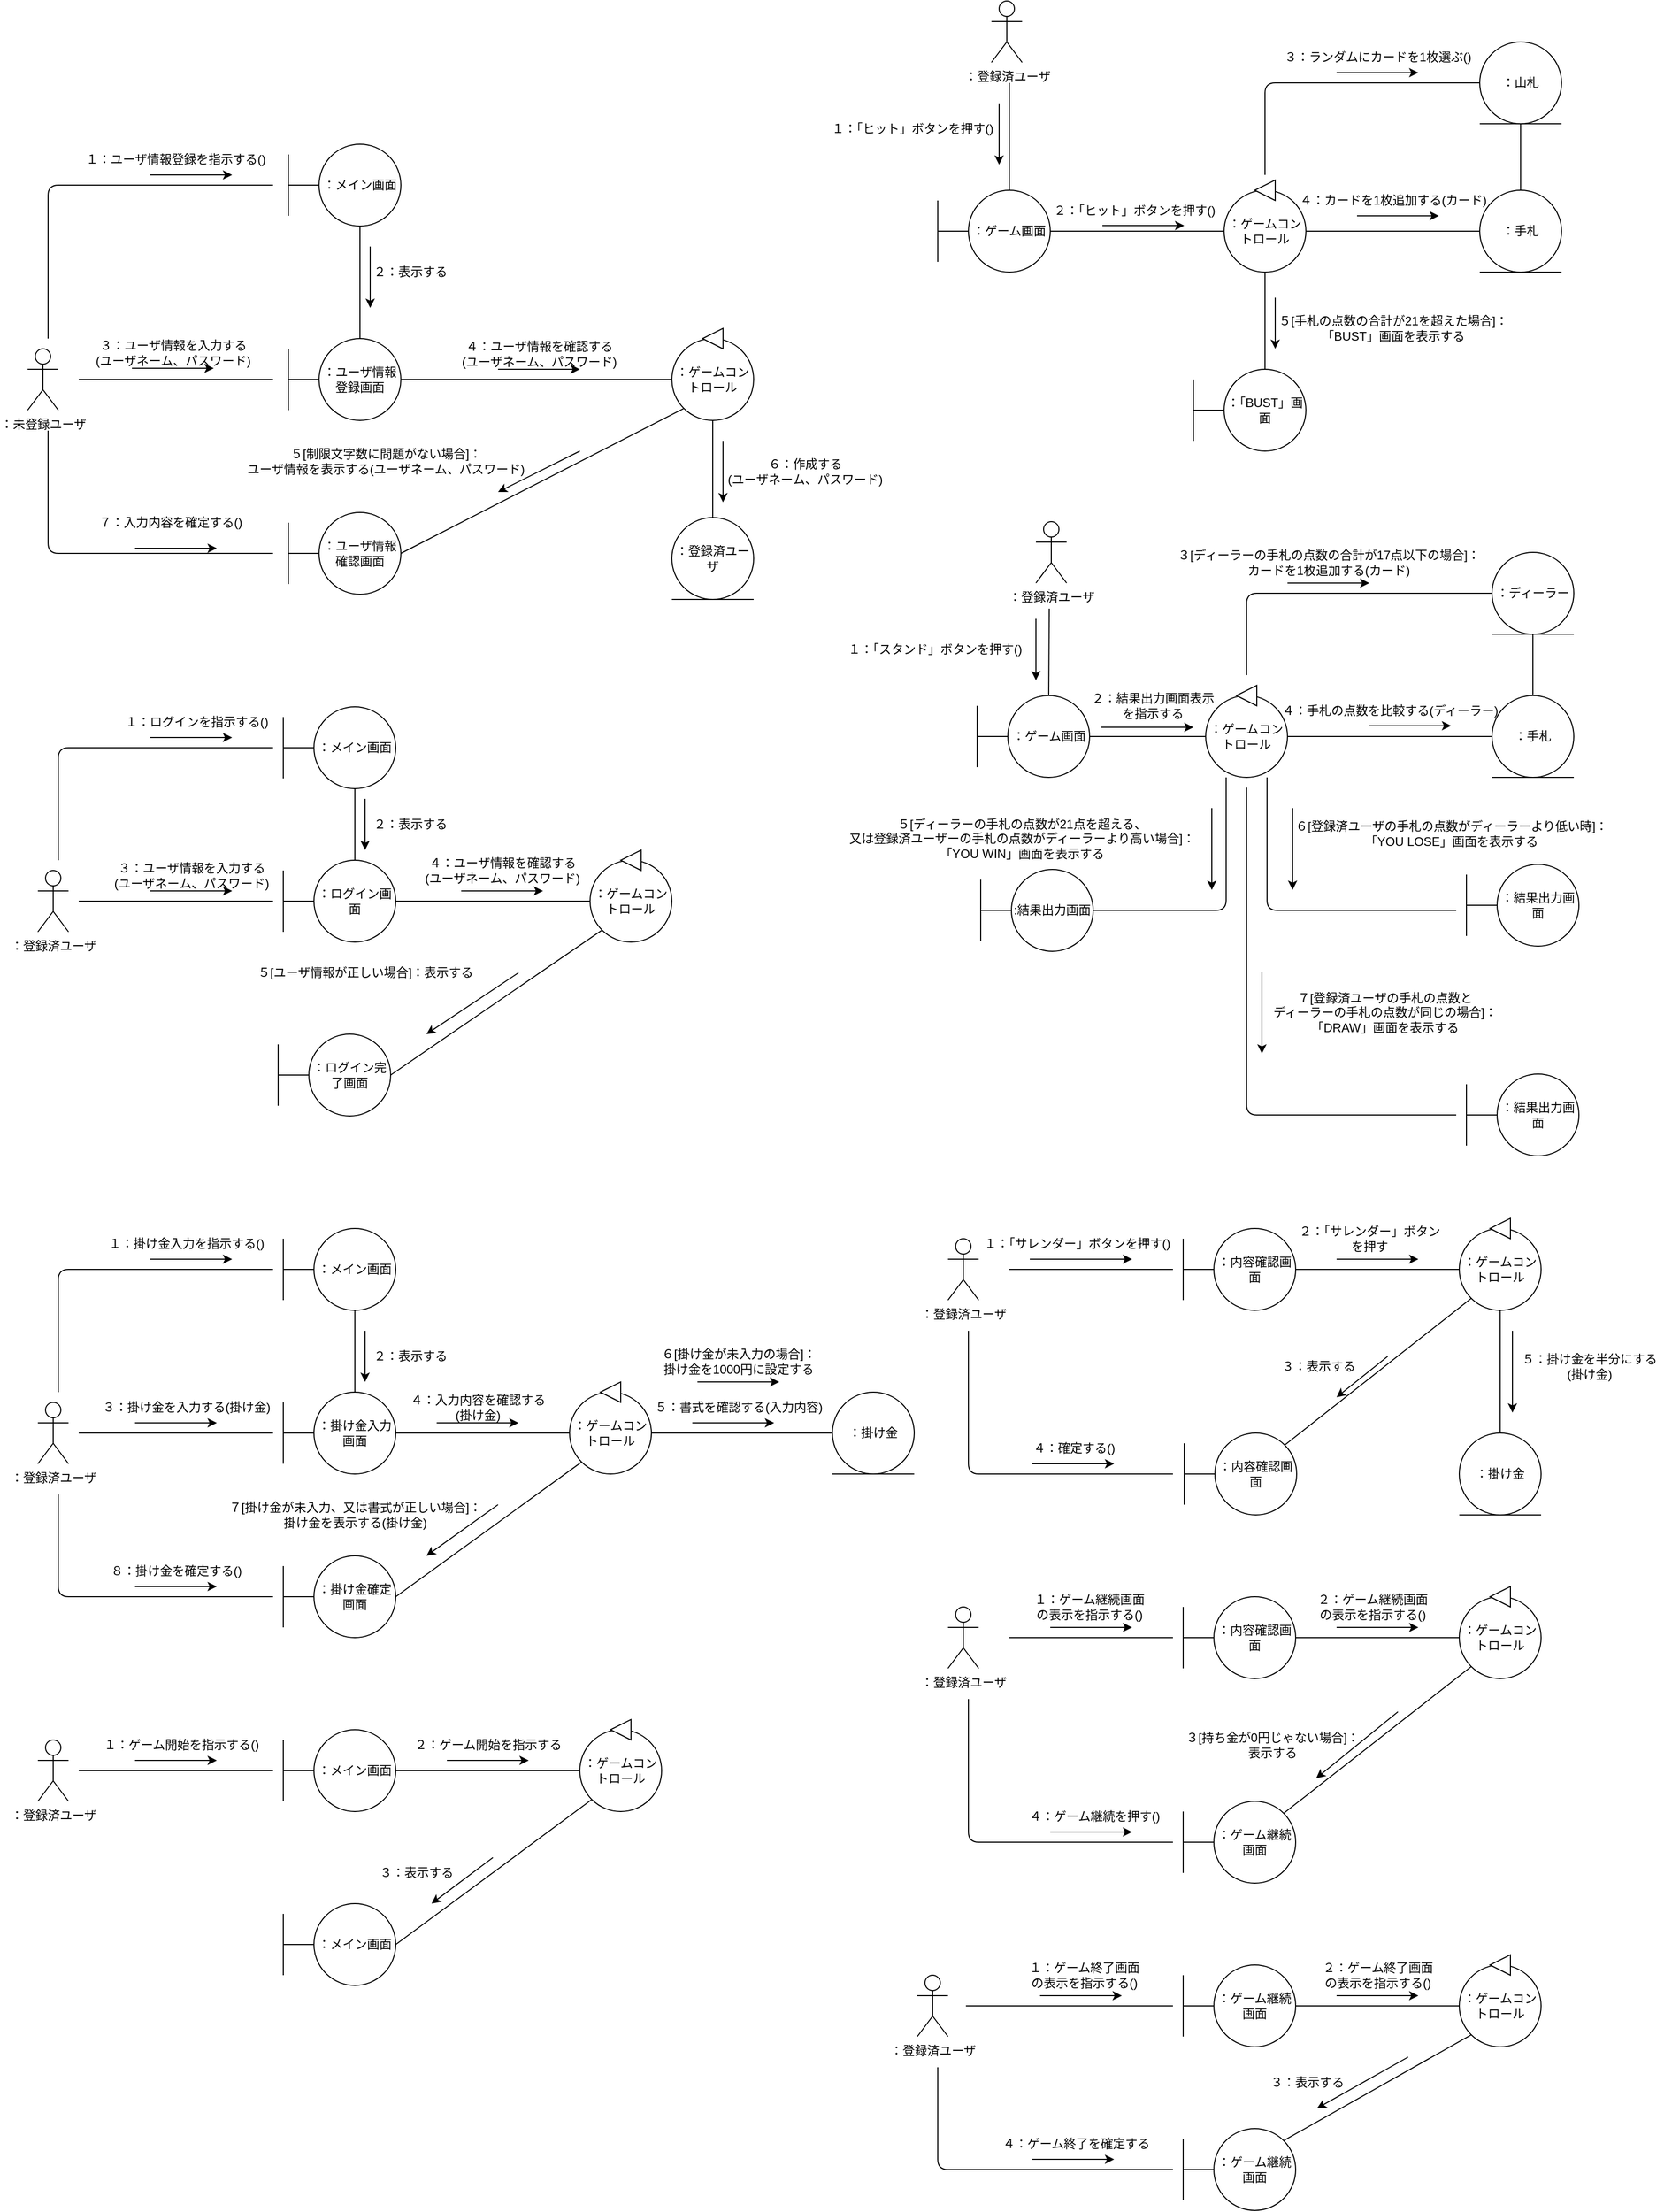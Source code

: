 <mxfile>
    <diagram id="97eYRvzk05BzsV047aOX" name="ページ1">
        <mxGraphModel dx="632" dy="594" grid="1" gridSize="10" guides="1" tooltips="1" connect="1" arrows="1" fold="1" page="1" pageScale="1" pageWidth="827" pageHeight="1169" background="none" math="0" shadow="0">
            <root>
                <mxCell id="0"/>
                <mxCell id="1" parent="0"/>
                <mxCell id="2" value="：未登録ユーザ" style="shape=umlActor;verticalLabelPosition=bottom;verticalAlign=top;html=1;outlineConnect=0;" parent="1" vertex="1">
                    <mxGeometry x="40" y="380" width="30" height="60" as="geometry"/>
                </mxCell>
                <mxCell id="8" value="" style="endArrow=none;html=1;" parent="1" edge="1">
                    <mxGeometry width="50" height="50" relative="1" as="geometry">
                        <mxPoint x="90" y="410" as="sourcePoint"/>
                        <mxPoint x="280" y="410" as="targetPoint"/>
                    </mxGeometry>
                </mxCell>
                <mxCell id="10" value="１：ユーザ情報登録を指示する()" style="text;html=1;strokeColor=none;fillColor=none;align=center;verticalAlign=middle;whiteSpace=wrap;rounded=0;" parent="1" vertex="1">
                    <mxGeometry x="90" y="180" width="190" height="30" as="geometry"/>
                </mxCell>
                <mxCell id="15" value="" style="endArrow=none;html=1;" parent="1" edge="1">
                    <mxGeometry width="50" height="50" relative="1" as="geometry">
                        <mxPoint x="280" y="580" as="sourcePoint"/>
                        <mxPoint x="60" y="460" as="targetPoint"/>
                        <Array as="points">
                            <mxPoint x="60" y="580"/>
                        </Array>
                    </mxGeometry>
                </mxCell>
                <mxCell id="20" value="" style="endArrow=none;html=1;" parent="1" edge="1">
                    <mxGeometry width="50" height="50" relative="1" as="geometry">
                        <mxPoint x="60" y="370" as="sourcePoint"/>
                        <mxPoint x="280" y="220" as="targetPoint"/>
                        <Array as="points">
                            <mxPoint x="60" y="220"/>
                        </Array>
                    </mxGeometry>
                </mxCell>
                <mxCell id="21" value="" style="endArrow=classic;html=1;" parent="1" edge="1">
                    <mxGeometry width="50" height="50" relative="1" as="geometry">
                        <mxPoint x="160" y="210" as="sourcePoint"/>
                        <mxPoint x="240" y="210" as="targetPoint"/>
                    </mxGeometry>
                </mxCell>
                <mxCell id="26" value="" style="group" parent="1" vertex="1" connectable="0">
                    <mxGeometry x="295" y="540" width="110" height="80" as="geometry"/>
                </mxCell>
                <mxCell id="23" value="：ユーザ情報確認画面" style="ellipse;whiteSpace=wrap;html=1;aspect=fixed;" parent="26" vertex="1">
                    <mxGeometry x="30" width="80" height="80" as="geometry"/>
                </mxCell>
                <mxCell id="24" value="" style="endArrow=none;html=1;entryX=0;entryY=0.5;entryDx=0;entryDy=0;" parent="26" target="23" edge="1">
                    <mxGeometry width="50" height="50" relative="1" as="geometry">
                        <mxPoint y="40" as="sourcePoint"/>
                        <mxPoint x="30" y="40" as="targetPoint"/>
                    </mxGeometry>
                </mxCell>
                <mxCell id="25" value="" style="endArrow=none;html=1;" parent="26" edge="1">
                    <mxGeometry width="50" height="50" relative="1" as="geometry">
                        <mxPoint y="70" as="sourcePoint"/>
                        <mxPoint y="10" as="targetPoint"/>
                    </mxGeometry>
                </mxCell>
                <mxCell id="27" value="" style="group" parent="1" vertex="1" connectable="0">
                    <mxGeometry x="105" y="535" width="150" height="40" as="geometry"/>
                </mxCell>
                <mxCell id="17" value="" style="endArrow=classic;html=1;" parent="27" edge="1">
                    <mxGeometry width="50" height="50" relative="1" as="geometry">
                        <mxPoint x="40" y="40" as="sourcePoint"/>
                        <mxPoint x="120" y="40" as="targetPoint"/>
                    </mxGeometry>
                </mxCell>
                <mxCell id="18" value="７：入力内容を確定する()" style="text;html=1;strokeColor=none;fillColor=none;align=center;verticalAlign=middle;whiteSpace=wrap;rounded=0;" parent="27" vertex="1">
                    <mxGeometry width="150" height="30" as="geometry"/>
                </mxCell>
                <mxCell id="30" value="２：表示する" style="text;html=1;align=center;verticalAlign=middle;resizable=0;points=[];autosize=1;strokeColor=none;fillColor=none;" parent="1" vertex="1">
                    <mxGeometry x="364" y="290" width="100" height="30" as="geometry"/>
                </mxCell>
                <mxCell id="40" value="：登録済ユーザ" style="shape=umlActor;verticalLabelPosition=bottom;verticalAlign=top;html=1;outlineConnect=0;" parent="1" vertex="1">
                    <mxGeometry x="50" y="890" width="30" height="60" as="geometry"/>
                </mxCell>
                <mxCell id="42" value="" style="group" parent="1" vertex="1" connectable="0">
                    <mxGeometry x="290" y="730" width="110" height="80" as="geometry"/>
                </mxCell>
                <mxCell id="43" value="：メイン画面" style="ellipse;whiteSpace=wrap;html=1;aspect=fixed;" parent="42" vertex="1">
                    <mxGeometry x="30" width="80" height="80" as="geometry"/>
                </mxCell>
                <mxCell id="44" value="" style="endArrow=none;html=1;entryX=0;entryY=0.5;entryDx=0;entryDy=0;" parent="42" target="43" edge="1">
                    <mxGeometry width="50" height="50" relative="1" as="geometry">
                        <mxPoint y="40" as="sourcePoint"/>
                        <mxPoint x="30" y="40" as="targetPoint"/>
                    </mxGeometry>
                </mxCell>
                <mxCell id="45" value="" style="endArrow=none;html=1;" parent="42" edge="1">
                    <mxGeometry width="50" height="50" relative="1" as="geometry">
                        <mxPoint y="70" as="sourcePoint"/>
                        <mxPoint y="10" as="targetPoint"/>
                    </mxGeometry>
                </mxCell>
                <mxCell id="46" value="" style="endArrow=none;html=1;" parent="1" edge="1">
                    <mxGeometry width="50" height="50" relative="1" as="geometry">
                        <mxPoint x="70" y="880" as="sourcePoint"/>
                        <mxPoint x="280" y="770" as="targetPoint"/>
                        <Array as="points">
                            <mxPoint x="70" y="770"/>
                        </Array>
                    </mxGeometry>
                </mxCell>
                <mxCell id="47" value="" style="endArrow=classic;html=1;" parent="1" edge="1">
                    <mxGeometry width="50" height="50" relative="1" as="geometry">
                        <mxPoint x="160" y="760" as="sourcePoint"/>
                        <mxPoint x="240" y="760" as="targetPoint"/>
                    </mxGeometry>
                </mxCell>
                <mxCell id="48" value="１：ログインを指示する()" style="text;html=1;align=center;verticalAlign=middle;resizable=0;points=[];autosize=1;strokeColor=none;fillColor=none;" parent="1" vertex="1">
                    <mxGeometry x="125" y="730" width="160" height="30" as="geometry"/>
                </mxCell>
                <mxCell id="49" value="" style="group" parent="1" vertex="1" connectable="0">
                    <mxGeometry x="290" y="880" width="110" height="80" as="geometry"/>
                </mxCell>
                <mxCell id="50" value="：ログイン画面" style="ellipse;whiteSpace=wrap;html=1;aspect=fixed;" parent="49" vertex="1">
                    <mxGeometry x="30" width="80" height="80" as="geometry"/>
                </mxCell>
                <mxCell id="51" value="" style="endArrow=none;html=1;entryX=0;entryY=0.5;entryDx=0;entryDy=0;" parent="49" target="50" edge="1">
                    <mxGeometry width="50" height="50" relative="1" as="geometry">
                        <mxPoint y="40" as="sourcePoint"/>
                        <mxPoint x="30" y="40" as="targetPoint"/>
                    </mxGeometry>
                </mxCell>
                <mxCell id="52" value="" style="endArrow=none;html=1;" parent="49" edge="1">
                    <mxGeometry width="50" height="50" relative="1" as="geometry">
                        <mxPoint y="70" as="sourcePoint"/>
                        <mxPoint y="10" as="targetPoint"/>
                    </mxGeometry>
                </mxCell>
                <mxCell id="53" value="" style="endArrow=none;html=1;" parent="1" edge="1">
                    <mxGeometry width="50" height="50" relative="1" as="geometry">
                        <mxPoint x="90" y="920" as="sourcePoint"/>
                        <mxPoint x="280" y="920" as="targetPoint"/>
                        <Array as="points">
                            <mxPoint x="120" y="920"/>
                        </Array>
                    </mxGeometry>
                </mxCell>
                <mxCell id="54" value="" style="endArrow=none;html=1;entryX=0.5;entryY=1;entryDx=0;entryDy=0;exitX=0.5;exitY=0;exitDx=0;exitDy=0;" parent="1" source="50" target="43" edge="1">
                    <mxGeometry width="50" height="50" relative="1" as="geometry">
                        <mxPoint x="340" y="870" as="sourcePoint"/>
                        <mxPoint x="390" y="820" as="targetPoint"/>
                    </mxGeometry>
                </mxCell>
                <mxCell id="55" value="２：表示する" style="text;html=1;align=center;verticalAlign=middle;resizable=0;points=[];autosize=1;strokeColor=none;fillColor=none;" parent="1" vertex="1">
                    <mxGeometry x="364" y="830" width="100" height="30" as="geometry"/>
                </mxCell>
                <mxCell id="56" value="" style="group" parent="1" vertex="1" connectable="0">
                    <mxGeometry x="295" y="180" width="110" height="80" as="geometry"/>
                </mxCell>
                <mxCell id="57" value="：メイン画面" style="ellipse;whiteSpace=wrap;html=1;aspect=fixed;" parent="56" vertex="1">
                    <mxGeometry x="30" width="80" height="80" as="geometry"/>
                </mxCell>
                <mxCell id="58" value="" style="endArrow=none;html=1;entryX=0;entryY=0.5;entryDx=0;entryDy=0;" parent="56" target="57" edge="1">
                    <mxGeometry width="50" height="50" relative="1" as="geometry">
                        <mxPoint y="40" as="sourcePoint"/>
                        <mxPoint x="30" y="40" as="targetPoint"/>
                    </mxGeometry>
                </mxCell>
                <mxCell id="59" value="" style="endArrow=none;html=1;" parent="56" edge="1">
                    <mxGeometry width="50" height="50" relative="1" as="geometry">
                        <mxPoint y="70" as="sourcePoint"/>
                        <mxPoint y="10" as="targetPoint"/>
                    </mxGeometry>
                </mxCell>
                <mxCell id="16" value="" style="endArrow=none;html=1;exitX=0.5;exitY=0;exitDx=0;exitDy=0;entryX=0.5;entryY=1;entryDx=0;entryDy=0;" parent="1" source="3" target="57" edge="1">
                    <mxGeometry width="50" height="50" relative="1" as="geometry">
                        <mxPoint x="325" y="340" as="sourcePoint"/>
                        <mxPoint x="335" y="290" as="targetPoint"/>
                    </mxGeometry>
                </mxCell>
                <mxCell id="29" value="" style="endArrow=classic;html=1;" parent="1" edge="1">
                    <mxGeometry width="50" height="50" relative="1" as="geometry">
                        <mxPoint x="375" y="280" as="sourcePoint"/>
                        <mxPoint x="375" y="340" as="targetPoint"/>
                    </mxGeometry>
                </mxCell>
                <mxCell id="68" value="" style="group" parent="1" vertex="1" connectable="0">
                    <mxGeometry x="92" y="369" width="180" height="35" as="geometry"/>
                </mxCell>
                <mxCell id="9" value="" style="endArrow=classic;html=1;" parent="68" edge="1">
                    <mxGeometry width="50" height="50" relative="1" as="geometry">
                        <mxPoint x="50" y="30" as="sourcePoint"/>
                        <mxPoint x="130" y="30" as="targetPoint"/>
                    </mxGeometry>
                </mxCell>
                <mxCell id="22" value="３：ユーザ情報を入力する&lt;br&gt;(ユーザネーム、パスワード)" style="text;html=1;align=center;verticalAlign=middle;resizable=0;points=[];autosize=1;strokeColor=none;fillColor=none;" parent="68" vertex="1">
                    <mxGeometry y="-5" width="180" height="40" as="geometry"/>
                </mxCell>
                <mxCell id="69" value="" style="group" parent="1" vertex="1" connectable="0">
                    <mxGeometry x="295" y="370" width="110" height="80" as="geometry"/>
                </mxCell>
                <mxCell id="3" value="：ユーザ情報登録画面" style="ellipse;whiteSpace=wrap;html=1;aspect=fixed;container=0;" parent="69" vertex="1">
                    <mxGeometry x="30" width="80" height="80" as="geometry"/>
                </mxCell>
                <mxCell id="4" value="" style="endArrow=none;html=1;entryX=0;entryY=0.5;entryDx=0;entryDy=0;" parent="69" target="3" edge="1">
                    <mxGeometry width="50" height="50" relative="1" as="geometry">
                        <mxPoint y="40" as="sourcePoint"/>
                        <mxPoint x="-10" y="50" as="targetPoint"/>
                    </mxGeometry>
                </mxCell>
                <mxCell id="5" value="" style="endArrow=none;html=1;" parent="69" edge="1">
                    <mxGeometry width="50" height="50" relative="1" as="geometry">
                        <mxPoint y="70" as="sourcePoint"/>
                        <mxPoint y="10" as="targetPoint"/>
                    </mxGeometry>
                </mxCell>
                <mxCell id="70" value="" style="endArrow=classic;html=1;" parent="1" edge="1">
                    <mxGeometry width="50" height="50" relative="1" as="geometry">
                        <mxPoint x="370" y="820" as="sourcePoint"/>
                        <mxPoint x="370" y="870" as="targetPoint"/>
                    </mxGeometry>
                </mxCell>
                <mxCell id="71" value="" style="group" parent="1" vertex="1" connectable="0">
                    <mxGeometry x="285" y="1050" width="110" height="80" as="geometry"/>
                </mxCell>
                <mxCell id="72" value="：ログイン完了画面" style="ellipse;whiteSpace=wrap;html=1;aspect=fixed;" parent="71" vertex="1">
                    <mxGeometry x="30" width="80" height="80" as="geometry"/>
                </mxCell>
                <mxCell id="73" value="" style="endArrow=none;html=1;entryX=0;entryY=0.5;entryDx=0;entryDy=0;" parent="71" target="72" edge="1">
                    <mxGeometry width="50" height="50" relative="1" as="geometry">
                        <mxPoint y="40" as="sourcePoint"/>
                        <mxPoint x="30" y="40" as="targetPoint"/>
                    </mxGeometry>
                </mxCell>
                <mxCell id="74" value="" style="endArrow=none;html=1;" parent="71" edge="1">
                    <mxGeometry width="50" height="50" relative="1" as="geometry">
                        <mxPoint y="70" as="sourcePoint"/>
                        <mxPoint y="10" as="targetPoint"/>
                    </mxGeometry>
                </mxCell>
                <mxCell id="75" value="" style="endArrow=none;html=1;exitX=1;exitY=0.5;exitDx=0;exitDy=0;entryX=0;entryY=0.5;entryDx=0;entryDy=0;" parent="1" source="50" target="Q1mEJa5dFUFrGRtE1GUe-116" edge="1">
                    <mxGeometry width="50" height="50" relative="1" as="geometry">
                        <mxPoint x="450" y="950" as="sourcePoint"/>
                        <mxPoint x="540" y="930" as="targetPoint"/>
                    </mxGeometry>
                </mxCell>
                <mxCell id="76" value="" style="endArrow=classic;html=1;" parent="1" edge="1">
                    <mxGeometry width="50" height="50" relative="1" as="geometry">
                        <mxPoint x="160" y="910" as="sourcePoint"/>
                        <mxPoint x="240" y="910" as="targetPoint"/>
                    </mxGeometry>
                </mxCell>
                <mxCell id="77" value="３：ユーザ情報を入力する&lt;br&gt;(ユーザネーム、パスワード)" style="text;html=1;align=center;verticalAlign=middle;resizable=0;points=[];autosize=1;strokeColor=none;fillColor=none;" parent="1" vertex="1">
                    <mxGeometry x="110" y="875" width="180" height="40" as="geometry"/>
                </mxCell>
                <mxCell id="92" value="" style="group" parent="1" vertex="1" connectable="0">
                    <mxGeometry x="1460" y="80" width="80" height="80" as="geometry"/>
                </mxCell>
                <mxCell id="90" value="：山札" style="ellipse;whiteSpace=wrap;html=1;aspect=fixed;" parent="92" vertex="1">
                    <mxGeometry width="80" height="80" as="geometry"/>
                </mxCell>
                <mxCell id="91" value="" style="endArrow=none;html=1;" parent="92" edge="1">
                    <mxGeometry width="50" height="50" relative="1" as="geometry">
                        <mxPoint y="80" as="sourcePoint"/>
                        <mxPoint x="80" y="80" as="targetPoint"/>
                    </mxGeometry>
                </mxCell>
                <mxCell id="101" value="" style="group" parent="1" vertex="1" connectable="0">
                    <mxGeometry x="670" y="360" width="80" height="90" as="geometry"/>
                </mxCell>
                <mxCell id="102" value="：ゲームコントロール" style="ellipse;whiteSpace=wrap;html=1;aspect=fixed;" parent="101" vertex="1">
                    <mxGeometry y="10" width="80" height="80" as="geometry"/>
                </mxCell>
                <mxCell id="103" value="" style="triangle;whiteSpace=wrap;html=1;rotation=-180;" parent="101" vertex="1">
                    <mxGeometry x="30" width="20" height="20" as="geometry"/>
                </mxCell>
                <mxCell id="104" value="" style="endArrow=none;html=1;exitX=1;exitY=0.5;exitDx=0;exitDy=0;" parent="1" source="3" target="102" edge="1">
                    <mxGeometry width="50" height="50" relative="1" as="geometry">
                        <mxPoint x="430" y="440" as="sourcePoint"/>
                        <mxPoint x="480" y="390" as="targetPoint"/>
                    </mxGeometry>
                </mxCell>
                <mxCell id="31" value="" style="endArrow=classic;html=1;" parent="1" edge="1">
                    <mxGeometry width="50" height="50" relative="1" as="geometry">
                        <mxPoint x="500" y="400" as="sourcePoint"/>
                        <mxPoint x="580" y="400" as="targetPoint"/>
                    </mxGeometry>
                </mxCell>
                <mxCell id="32" value="４：ユーザ情報を確認する&lt;br&gt;(ユーザネーム、パスワード)" style="text;html=1;align=center;verticalAlign=middle;resizable=0;points=[];autosize=1;strokeColor=none;fillColor=none;" parent="1" vertex="1">
                    <mxGeometry x="450" y="365" width="180" height="40" as="geometry"/>
                </mxCell>
                <mxCell id="106" value="" style="endArrow=none;html=1;entryX=0;entryY=1;entryDx=0;entryDy=0;exitX=1;exitY=0.5;exitDx=0;exitDy=0;" parent="1" source="23" target="102" edge="1">
                    <mxGeometry width="50" height="50" relative="1" as="geometry">
                        <mxPoint x="500" y="530" as="sourcePoint"/>
                        <mxPoint x="550" y="480" as="targetPoint"/>
                    </mxGeometry>
                </mxCell>
                <mxCell id="107" value="" style="endArrow=classic;html=1;" parent="1" edge="1">
                    <mxGeometry width="50" height="50" relative="1" as="geometry">
                        <mxPoint x="580" y="480" as="sourcePoint"/>
                        <mxPoint x="500" y="520" as="targetPoint"/>
                    </mxGeometry>
                </mxCell>
                <mxCell id="108" value="５[制限文字数に問題がない場合]：&lt;br&gt;ユーザ情報を表示する(ユーザネーム、パスワード)" style="text;html=1;align=center;verticalAlign=middle;resizable=0;points=[];autosize=1;strokeColor=none;fillColor=none;" parent="1" vertex="1">
                    <mxGeometry x="240" y="470" width="300" height="40" as="geometry"/>
                </mxCell>
                <mxCell id="Q1mEJa5dFUFrGRtE1GUe-108" value="" style="group" parent="1" vertex="1" connectable="0">
                    <mxGeometry x="670" y="545" width="80" height="80" as="geometry"/>
                </mxCell>
                <mxCell id="Q1mEJa5dFUFrGRtE1GUe-109" value="：登録済ユーザ" style="ellipse;whiteSpace=wrap;html=1;aspect=fixed;" parent="Q1mEJa5dFUFrGRtE1GUe-108" vertex="1">
                    <mxGeometry width="80" height="80" as="geometry"/>
                </mxCell>
                <mxCell id="Q1mEJa5dFUFrGRtE1GUe-110" value="" style="endArrow=none;html=1;" parent="Q1mEJa5dFUFrGRtE1GUe-108" edge="1">
                    <mxGeometry width="50" height="50" relative="1" as="geometry">
                        <mxPoint y="80" as="sourcePoint"/>
                        <mxPoint x="80" y="80" as="targetPoint"/>
                    </mxGeometry>
                </mxCell>
                <mxCell id="Q1mEJa5dFUFrGRtE1GUe-111" value="" style="endArrow=none;html=1;entryX=0.5;entryY=0;entryDx=0;entryDy=0;exitX=0.5;exitY=1;exitDx=0;exitDy=0;" parent="1" source="102" target="Q1mEJa5dFUFrGRtE1GUe-109" edge="1">
                    <mxGeometry width="50" height="50" relative="1" as="geometry">
                        <mxPoint x="710" y="460" as="sourcePoint"/>
                        <mxPoint x="850" y="380" as="targetPoint"/>
                    </mxGeometry>
                </mxCell>
                <mxCell id="Q1mEJa5dFUFrGRtE1GUe-112" value="" style="endArrow=classic;html=1;" parent="1" edge="1">
                    <mxGeometry width="50" height="50" relative="1" as="geometry">
                        <mxPoint x="720" y="470" as="sourcePoint"/>
                        <mxPoint x="720" y="530" as="targetPoint"/>
                    </mxGeometry>
                </mxCell>
                <mxCell id="Q1mEJa5dFUFrGRtE1GUe-113" value="６：作成する&lt;br&gt;(ユーザネーム、パスワード)" style="text;html=1;align=center;verticalAlign=middle;resizable=0;points=[];autosize=1;strokeColor=none;fillColor=none;" parent="1" vertex="1">
                    <mxGeometry x="710" y="480" width="180" height="40" as="geometry"/>
                </mxCell>
                <mxCell id="Q1mEJa5dFUFrGRtE1GUe-115" value="" style="group" parent="1" vertex="1" connectable="0">
                    <mxGeometry x="590" y="870" width="80" height="90" as="geometry"/>
                </mxCell>
                <mxCell id="Q1mEJa5dFUFrGRtE1GUe-116" value="：ゲームコントロール" style="ellipse;whiteSpace=wrap;html=1;aspect=fixed;" parent="Q1mEJa5dFUFrGRtE1GUe-115" vertex="1">
                    <mxGeometry y="10" width="80" height="80" as="geometry"/>
                </mxCell>
                <mxCell id="Q1mEJa5dFUFrGRtE1GUe-117" value="" style="triangle;whiteSpace=wrap;html=1;rotation=-180;" parent="Q1mEJa5dFUFrGRtE1GUe-115" vertex="1">
                    <mxGeometry x="30" width="20" height="20" as="geometry"/>
                </mxCell>
                <mxCell id="Q1mEJa5dFUFrGRtE1GUe-119" value="" style="endArrow=classic;html=1;" parent="1" edge="1">
                    <mxGeometry width="50" height="50" relative="1" as="geometry">
                        <mxPoint x="464" y="910" as="sourcePoint"/>
                        <mxPoint x="544" y="910" as="targetPoint"/>
                    </mxGeometry>
                </mxCell>
                <mxCell id="Q1mEJa5dFUFrGRtE1GUe-123" value="４：ユーザ情報を確認する&lt;br&gt;(ユーザネーム、パスワード)" style="text;html=1;align=center;verticalAlign=middle;resizable=0;points=[];autosize=1;strokeColor=none;fillColor=none;" parent="1" vertex="1">
                    <mxGeometry x="414" y="870" width="180" height="40" as="geometry"/>
                </mxCell>
                <mxCell id="Q1mEJa5dFUFrGRtE1GUe-124" value="" style="endArrow=none;html=1;entryX=0;entryY=1;entryDx=0;entryDy=0;exitX=1;exitY=0.5;exitDx=0;exitDy=0;" parent="1" source="72" target="Q1mEJa5dFUFrGRtE1GUe-116" edge="1">
                    <mxGeometry width="50" height="50" relative="1" as="geometry">
                        <mxPoint x="400" y="1060" as="sourcePoint"/>
                        <mxPoint x="570" y="1010" as="targetPoint"/>
                    </mxGeometry>
                </mxCell>
                <mxCell id="Q1mEJa5dFUFrGRtE1GUe-125" value="" style="endArrow=classic;html=1;" parent="1" edge="1">
                    <mxGeometry width="50" height="50" relative="1" as="geometry">
                        <mxPoint x="520" y="990" as="sourcePoint"/>
                        <mxPoint x="430" y="1050" as="targetPoint"/>
                    </mxGeometry>
                </mxCell>
                <mxCell id="Q1mEJa5dFUFrGRtE1GUe-126" value="５[ユーザ情報が正しい場合]：表示する" style="text;html=1;align=center;verticalAlign=middle;resizable=0;points=[];autosize=1;strokeColor=none;fillColor=none;" parent="1" vertex="1">
                    <mxGeometry x="255" y="975" width="230" height="30" as="geometry"/>
                </mxCell>
                <mxCell id="Q1mEJa5dFUFrGRtE1GUe-128" value="：登録済ユーザ" style="shape=umlActor;verticalLabelPosition=bottom;verticalAlign=top;html=1;outlineConnect=0;" parent="1" vertex="1">
                    <mxGeometry x="50" y="1410" width="30" height="60" as="geometry"/>
                </mxCell>
                <mxCell id="Q1mEJa5dFUFrGRtE1GUe-129" value="" style="group" parent="1" vertex="1" connectable="0">
                    <mxGeometry x="290" y="1240" width="110" height="80" as="geometry"/>
                </mxCell>
                <mxCell id="Q1mEJa5dFUFrGRtE1GUe-130" value="：メイン画面" style="ellipse;whiteSpace=wrap;html=1;aspect=fixed;" parent="Q1mEJa5dFUFrGRtE1GUe-129" vertex="1">
                    <mxGeometry x="30" width="80" height="80" as="geometry"/>
                </mxCell>
                <mxCell id="Q1mEJa5dFUFrGRtE1GUe-131" value="" style="endArrow=none;html=1;entryX=0;entryY=0.5;entryDx=0;entryDy=0;" parent="Q1mEJa5dFUFrGRtE1GUe-129" target="Q1mEJa5dFUFrGRtE1GUe-130" edge="1">
                    <mxGeometry width="50" height="50" relative="1" as="geometry">
                        <mxPoint y="40" as="sourcePoint"/>
                        <mxPoint x="30" y="40" as="targetPoint"/>
                    </mxGeometry>
                </mxCell>
                <mxCell id="Q1mEJa5dFUFrGRtE1GUe-132" value="" style="endArrow=none;html=1;" parent="Q1mEJa5dFUFrGRtE1GUe-129" edge="1">
                    <mxGeometry width="50" height="50" relative="1" as="geometry">
                        <mxPoint y="70" as="sourcePoint"/>
                        <mxPoint y="10" as="targetPoint"/>
                    </mxGeometry>
                </mxCell>
                <mxCell id="Q1mEJa5dFUFrGRtE1GUe-133" value="" style="endArrow=none;html=1;" parent="1" edge="1">
                    <mxGeometry width="50" height="50" relative="1" as="geometry">
                        <mxPoint x="70" y="1400" as="sourcePoint"/>
                        <mxPoint x="280" y="1280" as="targetPoint"/>
                        <Array as="points">
                            <mxPoint x="70" y="1280"/>
                        </Array>
                    </mxGeometry>
                </mxCell>
                <mxCell id="Q1mEJa5dFUFrGRtE1GUe-134" value="１：掛け金入力を指示する()" style="text;html=1;align=center;verticalAlign=middle;resizable=0;points=[];autosize=1;strokeColor=none;fillColor=none;" parent="1" vertex="1">
                    <mxGeometry x="105" y="1240" width="180" height="30" as="geometry"/>
                </mxCell>
                <mxCell id="Q1mEJa5dFUFrGRtE1GUe-135" value="" style="endArrow=classic;html=1;" parent="1" edge="1">
                    <mxGeometry width="50" height="50" relative="1" as="geometry">
                        <mxPoint x="160" y="1270" as="sourcePoint"/>
                        <mxPoint x="240" y="1270" as="targetPoint"/>
                    </mxGeometry>
                </mxCell>
                <mxCell id="Q1mEJa5dFUFrGRtE1GUe-151" value="" style="group" parent="1" vertex="1" connectable="0">
                    <mxGeometry x="290" y="1400" width="110" height="80" as="geometry"/>
                </mxCell>
                <mxCell id="Q1mEJa5dFUFrGRtE1GUe-152" value="：掛け金入力画面" style="ellipse;whiteSpace=wrap;html=1;aspect=fixed;" parent="Q1mEJa5dFUFrGRtE1GUe-151" vertex="1">
                    <mxGeometry x="30" width="80" height="80" as="geometry"/>
                </mxCell>
                <mxCell id="Q1mEJa5dFUFrGRtE1GUe-153" value="" style="endArrow=none;html=1;entryX=0;entryY=0.5;entryDx=0;entryDy=0;" parent="Q1mEJa5dFUFrGRtE1GUe-151" target="Q1mEJa5dFUFrGRtE1GUe-152" edge="1">
                    <mxGeometry width="50" height="50" relative="1" as="geometry">
                        <mxPoint y="40" as="sourcePoint"/>
                        <mxPoint x="30" y="40" as="targetPoint"/>
                    </mxGeometry>
                </mxCell>
                <mxCell id="Q1mEJa5dFUFrGRtE1GUe-154" value="" style="endArrow=none;html=1;" parent="Q1mEJa5dFUFrGRtE1GUe-151" edge="1">
                    <mxGeometry width="50" height="50" relative="1" as="geometry">
                        <mxPoint y="70" as="sourcePoint"/>
                        <mxPoint y="10" as="targetPoint"/>
                    </mxGeometry>
                </mxCell>
                <mxCell id="Q1mEJa5dFUFrGRtE1GUe-155" value="" style="endArrow=none;html=1;" parent="1" edge="1">
                    <mxGeometry width="50" height="50" relative="1" as="geometry">
                        <mxPoint x="90" y="1440" as="sourcePoint"/>
                        <mxPoint x="280" y="1440" as="targetPoint"/>
                    </mxGeometry>
                </mxCell>
                <mxCell id="Q1mEJa5dFUFrGRtE1GUe-156" value="" style="endArrow=none;html=1;entryX=0.5;entryY=1;entryDx=0;entryDy=0;exitX=0.5;exitY=0;exitDx=0;exitDy=0;" parent="1" source="Q1mEJa5dFUFrGRtE1GUe-152" target="Q1mEJa5dFUFrGRtE1GUe-130" edge="1">
                    <mxGeometry width="50" height="50" relative="1" as="geometry">
                        <mxPoint x="310" y="1380" as="sourcePoint"/>
                        <mxPoint x="360" y="1330" as="targetPoint"/>
                    </mxGeometry>
                </mxCell>
                <mxCell id="Q1mEJa5dFUFrGRtE1GUe-157" value="" style="endArrow=classic;html=1;" parent="1" edge="1">
                    <mxGeometry width="50" height="50" relative="1" as="geometry">
                        <mxPoint x="370" y="1340" as="sourcePoint"/>
                        <mxPoint x="370" y="1390" as="targetPoint"/>
                    </mxGeometry>
                </mxCell>
                <mxCell id="Q1mEJa5dFUFrGRtE1GUe-158" value="２：表示する" style="text;html=1;align=center;verticalAlign=middle;resizable=0;points=[];autosize=1;strokeColor=none;fillColor=none;" parent="1" vertex="1">
                    <mxGeometry x="364" y="1350" width="100" height="30" as="geometry"/>
                </mxCell>
                <mxCell id="Q1mEJa5dFUFrGRtE1GUe-159" value="３：掛け金を入力する(掛け金)" style="text;html=1;align=center;verticalAlign=middle;resizable=0;points=[];autosize=1;strokeColor=none;fillColor=none;" parent="1" vertex="1">
                    <mxGeometry x="100" y="1400" width="190" height="30" as="geometry"/>
                </mxCell>
                <mxCell id="Q1mEJa5dFUFrGRtE1GUe-160" value="" style="endArrow=classic;html=1;" parent="1" edge="1">
                    <mxGeometry width="50" height="50" relative="1" as="geometry">
                        <mxPoint x="145" y="1430" as="sourcePoint"/>
                        <mxPoint x="225" y="1430" as="targetPoint"/>
                    </mxGeometry>
                </mxCell>
                <mxCell id="Q1mEJa5dFUFrGRtE1GUe-161" value="" style="group" parent="1" vertex="1" connectable="0">
                    <mxGeometry x="570" y="1390" width="80" height="90" as="geometry"/>
                </mxCell>
                <mxCell id="Q1mEJa5dFUFrGRtE1GUe-162" value="：ゲームコントロール" style="ellipse;whiteSpace=wrap;html=1;aspect=fixed;" parent="Q1mEJa5dFUFrGRtE1GUe-161" vertex="1">
                    <mxGeometry y="10" width="80" height="80" as="geometry"/>
                </mxCell>
                <mxCell id="Q1mEJa5dFUFrGRtE1GUe-163" value="" style="triangle;whiteSpace=wrap;html=1;rotation=-180;" parent="Q1mEJa5dFUFrGRtE1GUe-161" vertex="1">
                    <mxGeometry x="30" width="20" height="20" as="geometry"/>
                </mxCell>
                <mxCell id="Q1mEJa5dFUFrGRtE1GUe-164" value="" style="endArrow=none;html=1;exitX=1;exitY=0.5;exitDx=0;exitDy=0;entryX=0;entryY=0.5;entryDx=0;entryDy=0;" parent="1" source="Q1mEJa5dFUFrGRtE1GUe-152" target="Q1mEJa5dFUFrGRtE1GUe-162" edge="1">
                    <mxGeometry width="50" height="50" relative="1" as="geometry">
                        <mxPoint x="440" y="1450" as="sourcePoint"/>
                        <mxPoint x="490" y="1400" as="targetPoint"/>
                    </mxGeometry>
                </mxCell>
                <mxCell id="Q1mEJa5dFUFrGRtE1GUe-165" value="" style="endArrow=classic;html=1;" parent="1" edge="1">
                    <mxGeometry width="50" height="50" relative="1" as="geometry">
                        <mxPoint x="440" y="1430" as="sourcePoint"/>
                        <mxPoint x="520" y="1430" as="targetPoint"/>
                    </mxGeometry>
                </mxCell>
                <mxCell id="Q1mEJa5dFUFrGRtE1GUe-166" value="４：入力内容を確認する&lt;br&gt;(掛け金)" style="text;html=1;align=center;verticalAlign=middle;resizable=0;points=[];autosize=1;strokeColor=none;fillColor=none;" parent="1" vertex="1">
                    <mxGeometry x="400" y="1395" width="160" height="40" as="geometry"/>
                </mxCell>
                <mxCell id="Q1mEJa5dFUFrGRtE1GUe-167" value="" style="group" parent="1" vertex="1" connectable="0">
                    <mxGeometry x="827" y="1400" width="80" height="80" as="geometry"/>
                </mxCell>
                <mxCell id="Q1mEJa5dFUFrGRtE1GUe-168" value="：掛け金" style="ellipse;whiteSpace=wrap;html=1;aspect=fixed;" parent="Q1mEJa5dFUFrGRtE1GUe-167" vertex="1">
                    <mxGeometry width="80" height="80" as="geometry"/>
                </mxCell>
                <mxCell id="Q1mEJa5dFUFrGRtE1GUe-169" value="" style="endArrow=none;html=1;" parent="Q1mEJa5dFUFrGRtE1GUe-167" edge="1">
                    <mxGeometry width="50" height="50" relative="1" as="geometry">
                        <mxPoint y="80" as="sourcePoint"/>
                        <mxPoint x="80" y="80" as="targetPoint"/>
                    </mxGeometry>
                </mxCell>
                <mxCell id="Q1mEJa5dFUFrGRtE1GUe-170" value="" style="endArrow=none;html=1;entryX=0;entryY=0.5;entryDx=0;entryDy=0;exitX=1;exitY=0.5;exitDx=0;exitDy=0;" parent="1" source="Q1mEJa5dFUFrGRtE1GUe-162" target="Q1mEJa5dFUFrGRtE1GUe-168" edge="1">
                    <mxGeometry width="50" height="50" relative="1" as="geometry">
                        <mxPoint x="620" y="1540" as="sourcePoint"/>
                        <mxPoint x="670" y="1490" as="targetPoint"/>
                    </mxGeometry>
                </mxCell>
                <mxCell id="Q1mEJa5dFUFrGRtE1GUe-171" value="" style="endArrow=classic;html=1;" parent="1" edge="1">
                    <mxGeometry width="50" height="50" relative="1" as="geometry">
                        <mxPoint x="690" y="1430" as="sourcePoint"/>
                        <mxPoint x="770" y="1430" as="targetPoint"/>
                    </mxGeometry>
                </mxCell>
                <mxCell id="Q1mEJa5dFUFrGRtE1GUe-172" value="５：書式を確認する(入力内容)" style="text;html=1;align=center;verticalAlign=middle;resizable=0;points=[];autosize=1;strokeColor=none;fillColor=none;" parent="1" vertex="1">
                    <mxGeometry x="640" y="1400" width="190" height="30" as="geometry"/>
                </mxCell>
                <mxCell id="Q1mEJa5dFUFrGRtE1GUe-173" value="" style="group" parent="1" vertex="1" connectable="0">
                    <mxGeometry x="290" y="1560" width="110" height="80" as="geometry"/>
                </mxCell>
                <mxCell id="Q1mEJa5dFUFrGRtE1GUe-174" value="：掛け金確定画面" style="ellipse;whiteSpace=wrap;html=1;aspect=fixed;" parent="Q1mEJa5dFUFrGRtE1GUe-173" vertex="1">
                    <mxGeometry x="30" width="80" height="80" as="geometry"/>
                </mxCell>
                <mxCell id="Q1mEJa5dFUFrGRtE1GUe-175" value="" style="endArrow=none;html=1;entryX=0;entryY=0.5;entryDx=0;entryDy=0;" parent="Q1mEJa5dFUFrGRtE1GUe-173" target="Q1mEJa5dFUFrGRtE1GUe-174" edge="1">
                    <mxGeometry width="50" height="50" relative="1" as="geometry">
                        <mxPoint y="40" as="sourcePoint"/>
                        <mxPoint x="30" y="40" as="targetPoint"/>
                    </mxGeometry>
                </mxCell>
                <mxCell id="Q1mEJa5dFUFrGRtE1GUe-176" value="" style="endArrow=none;html=1;" parent="Q1mEJa5dFUFrGRtE1GUe-173" edge="1">
                    <mxGeometry width="50" height="50" relative="1" as="geometry">
                        <mxPoint y="70" as="sourcePoint"/>
                        <mxPoint y="10" as="targetPoint"/>
                    </mxGeometry>
                </mxCell>
                <mxCell id="Q1mEJa5dFUFrGRtE1GUe-178" value="" style="endArrow=none;html=1;exitX=1;exitY=0.5;exitDx=0;exitDy=0;entryX=0;entryY=1;entryDx=0;entryDy=0;" parent="1" source="Q1mEJa5dFUFrGRtE1GUe-174" target="Q1mEJa5dFUFrGRtE1GUe-162" edge="1">
                    <mxGeometry width="50" height="50" relative="1" as="geometry">
                        <mxPoint x="410" y="1580" as="sourcePoint"/>
                        <mxPoint x="460" y="1530" as="targetPoint"/>
                    </mxGeometry>
                </mxCell>
                <mxCell id="Q1mEJa5dFUFrGRtE1GUe-179" value="" style="endArrow=none;html=1;" parent="1" edge="1">
                    <mxGeometry width="50" height="50" relative="1" as="geometry">
                        <mxPoint x="280" y="1600" as="sourcePoint"/>
                        <mxPoint x="70" y="1500" as="targetPoint"/>
                        <Array as="points">
                            <mxPoint x="70" y="1600"/>
                        </Array>
                    </mxGeometry>
                </mxCell>
                <mxCell id="Q1mEJa5dFUFrGRtE1GUe-180" value="" style="endArrow=classic;html=1;" parent="1" edge="1">
                    <mxGeometry width="50" height="50" relative="1" as="geometry">
                        <mxPoint x="145" y="1590" as="sourcePoint"/>
                        <mxPoint x="225" y="1590" as="targetPoint"/>
                    </mxGeometry>
                </mxCell>
                <mxCell id="Q1mEJa5dFUFrGRtE1GUe-183" value="８：掛け金を確定する()" style="text;html=1;align=center;verticalAlign=middle;resizable=0;points=[];autosize=1;strokeColor=none;fillColor=none;" parent="1" vertex="1">
                    <mxGeometry x="110" y="1560" width="150" height="30" as="geometry"/>
                </mxCell>
                <mxCell id="Q1mEJa5dFUFrGRtE1GUe-184" value="６[掛け金が未入力の場合]：&lt;br&gt;掛け金を1000円に設定する" style="text;html=1;align=center;verticalAlign=middle;resizable=0;points=[];autosize=1;strokeColor=none;fillColor=none;" parent="1" vertex="1">
                    <mxGeometry x="650" y="1350" width="170" height="40" as="geometry"/>
                </mxCell>
                <mxCell id="Q1mEJa5dFUFrGRtE1GUe-185" value="" style="endArrow=classic;html=1;" parent="1" edge="1">
                    <mxGeometry width="50" height="50" relative="1" as="geometry">
                        <mxPoint x="500" y="1510" as="sourcePoint"/>
                        <mxPoint x="430" y="1560" as="targetPoint"/>
                    </mxGeometry>
                </mxCell>
                <mxCell id="Q1mEJa5dFUFrGRtE1GUe-186" value="７[掛け金が未入力、又は書式が正しい場合]：&lt;br&gt;掛け金を表示する(掛け金)" style="text;html=1;align=center;verticalAlign=middle;resizable=0;points=[];autosize=1;strokeColor=none;fillColor=none;" parent="1" vertex="1">
                    <mxGeometry x="225" y="1500" width="270" height="40" as="geometry"/>
                </mxCell>
                <mxCell id="Q1mEJa5dFUFrGRtE1GUe-187" value="：登録済ユーザ" style="shape=umlActor;verticalLabelPosition=bottom;verticalAlign=top;html=1;outlineConnect=0;" parent="1" vertex="1">
                    <mxGeometry x="50" y="1740" width="30" height="60" as="geometry"/>
                </mxCell>
                <mxCell id="Q1mEJa5dFUFrGRtE1GUe-193" value="" style="endArrow=none;html=1;" parent="1" edge="1">
                    <mxGeometry width="50" height="50" relative="1" as="geometry">
                        <mxPoint x="90" y="1770" as="sourcePoint"/>
                        <mxPoint x="280" y="1770" as="targetPoint"/>
                    </mxGeometry>
                </mxCell>
                <mxCell id="Q1mEJa5dFUFrGRtE1GUe-194" value="" style="endArrow=classic;html=1;" parent="1" edge="1">
                    <mxGeometry width="50" height="50" relative="1" as="geometry">
                        <mxPoint x="145" y="1760" as="sourcePoint"/>
                        <mxPoint x="225" y="1760" as="targetPoint"/>
                    </mxGeometry>
                </mxCell>
                <mxCell id="Q1mEJa5dFUFrGRtE1GUe-195" value="１：ゲーム開始を指示する()" style="text;html=1;align=center;verticalAlign=middle;resizable=0;points=[];autosize=1;strokeColor=none;fillColor=none;" parent="1" vertex="1">
                    <mxGeometry x="100" y="1730" width="180" height="30" as="geometry"/>
                </mxCell>
                <mxCell id="Q1mEJa5dFUFrGRtE1GUe-196" value="" style="group" parent="1" vertex="1" connectable="0">
                    <mxGeometry x="580" y="1720" width="80" height="90" as="geometry"/>
                </mxCell>
                <mxCell id="Q1mEJa5dFUFrGRtE1GUe-197" value="：ゲームコントロール" style="ellipse;whiteSpace=wrap;html=1;aspect=fixed;" parent="Q1mEJa5dFUFrGRtE1GUe-196" vertex="1">
                    <mxGeometry y="10" width="80" height="80" as="geometry"/>
                </mxCell>
                <mxCell id="Q1mEJa5dFUFrGRtE1GUe-198" value="" style="triangle;whiteSpace=wrap;html=1;rotation=-180;" parent="Q1mEJa5dFUFrGRtE1GUe-196" vertex="1">
                    <mxGeometry x="30" width="20" height="20" as="geometry"/>
                </mxCell>
                <mxCell id="Q1mEJa5dFUFrGRtE1GUe-209" value="：登録済ユーザ" style="shape=umlActor;verticalLabelPosition=bottom;verticalAlign=top;html=1;outlineConnect=0;" parent="1" vertex="1">
                    <mxGeometry x="982.5" y="40" width="30" height="60" as="geometry"/>
                </mxCell>
                <mxCell id="Q1mEJa5dFUFrGRtE1GUe-210" value="" style="endArrow=classic;html=1;" parent="1" edge="1">
                    <mxGeometry width="50" height="50" relative="1" as="geometry">
                        <mxPoint x="695" y="1390" as="sourcePoint"/>
                        <mxPoint x="775" y="1390" as="targetPoint"/>
                    </mxGeometry>
                </mxCell>
                <mxCell id="Q1mEJa5dFUFrGRtE1GUe-214" value="" style="group" parent="1" vertex="1" connectable="0">
                    <mxGeometry x="1210" y="215" width="80" height="90" as="geometry"/>
                </mxCell>
                <mxCell id="Q1mEJa5dFUFrGRtE1GUe-215" value="：ゲームコントロール" style="ellipse;whiteSpace=wrap;html=1;aspect=fixed;" parent="Q1mEJa5dFUFrGRtE1GUe-214" vertex="1">
                    <mxGeometry y="10" width="80" height="80" as="geometry"/>
                </mxCell>
                <mxCell id="Q1mEJa5dFUFrGRtE1GUe-216" value="" style="triangle;whiteSpace=wrap;html=1;rotation=-180;" parent="Q1mEJa5dFUFrGRtE1GUe-214" vertex="1">
                    <mxGeometry x="30" width="20" height="20" as="geometry"/>
                </mxCell>
                <mxCell id="Q1mEJa5dFUFrGRtE1GUe-219" value="" style="endArrow=none;html=1;entryX=0;entryY=0.5;entryDx=0;entryDy=0;exitX=1;exitY=0.5;exitDx=0;exitDy=0;" parent="1" source="114" target="Q1mEJa5dFUFrGRtE1GUe-215" edge="1">
                    <mxGeometry width="50" height="50" relative="1" as="geometry">
                        <mxPoint x="1050" y="265" as="sourcePoint"/>
                        <mxPoint x="1050" y="220" as="targetPoint"/>
                    </mxGeometry>
                </mxCell>
                <mxCell id="Q1mEJa5dFUFrGRtE1GUe-220" value="" style="endArrow=none;html=1;entryX=0;entryY=0.5;entryDx=0;entryDy=0;" parent="1" target="90" edge="1">
                    <mxGeometry width="50" height="50" relative="1" as="geometry">
                        <mxPoint x="1250" y="210" as="sourcePoint"/>
                        <mxPoint x="1320" y="140" as="targetPoint"/>
                        <Array as="points">
                            <mxPoint x="1250" y="120"/>
                        </Array>
                    </mxGeometry>
                </mxCell>
                <mxCell id="Q1mEJa5dFUFrGRtE1GUe-221" value="" style="endArrow=classic;html=1;" parent="1" edge="1">
                    <mxGeometry width="50" height="50" relative="1" as="geometry">
                        <mxPoint x="1320" y="110" as="sourcePoint"/>
                        <mxPoint x="1400" y="110" as="targetPoint"/>
                    </mxGeometry>
                </mxCell>
                <mxCell id="Q1mEJa5dFUFrGRtE1GUe-222" value="３：ランダムにカードを1枚選ぶ()" style="text;html=1;align=center;verticalAlign=middle;resizable=0;points=[];autosize=1;strokeColor=none;fillColor=none;" parent="1" vertex="1">
                    <mxGeometry x="1255" y="80" width="210" height="30" as="geometry"/>
                </mxCell>
                <mxCell id="Q1mEJa5dFUFrGRtE1GUe-223" value="" style="group" parent="1" vertex="1" connectable="0">
                    <mxGeometry x="1440" y="1440" width="80" height="80" as="geometry"/>
                </mxCell>
                <mxCell id="Q1mEJa5dFUFrGRtE1GUe-224" value="：掛け金" style="ellipse;whiteSpace=wrap;html=1;aspect=fixed;" parent="Q1mEJa5dFUFrGRtE1GUe-223" vertex="1">
                    <mxGeometry width="80" height="80" as="geometry"/>
                </mxCell>
                <mxCell id="Q1mEJa5dFUFrGRtE1GUe-225" value="" style="endArrow=none;html=1;" parent="Q1mEJa5dFUFrGRtE1GUe-223" edge="1">
                    <mxGeometry width="50" height="50" relative="1" as="geometry">
                        <mxPoint y="80" as="sourcePoint"/>
                        <mxPoint x="80" y="80" as="targetPoint"/>
                    </mxGeometry>
                </mxCell>
                <mxCell id="Q1mEJa5dFUFrGRtE1GUe-226" value="" style="group" parent="1" vertex="1" connectable="0">
                    <mxGeometry x="1180" y="400" width="110" height="80" as="geometry"/>
                </mxCell>
                <mxCell id="Q1mEJa5dFUFrGRtE1GUe-227" value="：「BUST」画面" style="ellipse;whiteSpace=wrap;html=1;aspect=fixed;" parent="Q1mEJa5dFUFrGRtE1GUe-226" vertex="1">
                    <mxGeometry x="30" width="80" height="80" as="geometry"/>
                </mxCell>
                <mxCell id="Q1mEJa5dFUFrGRtE1GUe-228" value="" style="endArrow=none;html=1;entryX=0;entryY=0.5;entryDx=0;entryDy=0;" parent="Q1mEJa5dFUFrGRtE1GUe-226" target="Q1mEJa5dFUFrGRtE1GUe-227" edge="1">
                    <mxGeometry width="50" height="50" relative="1" as="geometry">
                        <mxPoint y="40" as="sourcePoint"/>
                        <mxPoint x="30" y="40" as="targetPoint"/>
                    </mxGeometry>
                </mxCell>
                <mxCell id="Q1mEJa5dFUFrGRtE1GUe-229" value="" style="endArrow=none;html=1;" parent="Q1mEJa5dFUFrGRtE1GUe-226" edge="1">
                    <mxGeometry width="50" height="50" relative="1" as="geometry">
                        <mxPoint y="70" as="sourcePoint"/>
                        <mxPoint y="10" as="targetPoint"/>
                    </mxGeometry>
                </mxCell>
                <mxCell id="Q1mEJa5dFUFrGRtE1GUe-230" value="" style="group" parent="1" vertex="1" connectable="0">
                    <mxGeometry x="1460" y="225" width="80" height="80" as="geometry"/>
                </mxCell>
                <mxCell id="Q1mEJa5dFUFrGRtE1GUe-231" value="：手札" style="ellipse;whiteSpace=wrap;html=1;aspect=fixed;" parent="Q1mEJa5dFUFrGRtE1GUe-230" vertex="1">
                    <mxGeometry width="80" height="80" as="geometry"/>
                </mxCell>
                <mxCell id="Q1mEJa5dFUFrGRtE1GUe-232" value="" style="endArrow=none;html=1;" parent="Q1mEJa5dFUFrGRtE1GUe-230" edge="1">
                    <mxGeometry width="50" height="50" relative="1" as="geometry">
                        <mxPoint y="80" as="sourcePoint"/>
                        <mxPoint x="80" y="80" as="targetPoint"/>
                    </mxGeometry>
                </mxCell>
                <mxCell id="Q1mEJa5dFUFrGRtE1GUe-233" value="" style="endArrow=none;html=1;exitX=1;exitY=0.5;exitDx=0;exitDy=0;entryX=0;entryY=0.5;entryDx=0;entryDy=0;" parent="1" source="Q1mEJa5dFUFrGRtE1GUe-215" target="Q1mEJa5dFUFrGRtE1GUe-231" edge="1">
                    <mxGeometry width="50" height="50" relative="1" as="geometry">
                        <mxPoint x="1330" y="280" as="sourcePoint"/>
                        <mxPoint x="1380" y="230" as="targetPoint"/>
                    </mxGeometry>
                </mxCell>
                <mxCell id="Q1mEJa5dFUFrGRtE1GUe-234" value="" style="endArrow=classic;html=1;" parent="1" edge="1">
                    <mxGeometry width="50" height="50" relative="1" as="geometry">
                        <mxPoint x="1340" y="250" as="sourcePoint"/>
                        <mxPoint x="1420" y="250" as="targetPoint"/>
                    </mxGeometry>
                </mxCell>
                <mxCell id="Q1mEJa5dFUFrGRtE1GUe-235" value="４：カードを1枚追加する(カード)" style="text;html=1;align=center;verticalAlign=middle;resizable=0;points=[];autosize=1;strokeColor=none;fillColor=none;" parent="1" vertex="1">
                    <mxGeometry x="1270" y="220" width="210" height="30" as="geometry"/>
                </mxCell>
                <mxCell id="Q1mEJa5dFUFrGRtE1GUe-236" value="" style="endArrow=none;html=1;exitX=0.5;exitY=0;exitDx=0;exitDy=0;" parent="1" source="Q1mEJa5dFUFrGRtE1GUe-231" target="90" edge="1">
                    <mxGeometry width="50" height="50" relative="1" as="geometry">
                        <mxPoint x="1520" y="220" as="sourcePoint"/>
                        <mxPoint x="1570" y="170" as="targetPoint"/>
                    </mxGeometry>
                </mxCell>
                <mxCell id="Q1mEJa5dFUFrGRtE1GUe-237" value="" style="endArrow=none;html=1;entryX=0.5;entryY=1;entryDx=0;entryDy=0;exitX=0.5;exitY=0;exitDx=0;exitDy=0;" parent="1" source="Q1mEJa5dFUFrGRtE1GUe-227" target="Q1mEJa5dFUFrGRtE1GUe-215" edge="1">
                    <mxGeometry width="50" height="50" relative="1" as="geometry">
                        <mxPoint x="1230" y="370" as="sourcePoint"/>
                        <mxPoint x="1280" y="320" as="targetPoint"/>
                    </mxGeometry>
                </mxCell>
                <mxCell id="Q1mEJa5dFUFrGRtE1GUe-238" value="" style="endArrow=classic;html=1;" parent="1" edge="1">
                    <mxGeometry width="50" height="50" relative="1" as="geometry">
                        <mxPoint x="1260" y="330" as="sourcePoint"/>
                        <mxPoint x="1260" y="380" as="targetPoint"/>
                    </mxGeometry>
                </mxCell>
                <mxCell id="Q1mEJa5dFUFrGRtE1GUe-239" value="５[手札の点数の合計が21を超えた場合]：&lt;br&gt;「BUST」画面を表示する" style="text;html=1;align=center;verticalAlign=middle;resizable=0;points=[];autosize=1;strokeColor=none;fillColor=none;" parent="1" vertex="1">
                    <mxGeometry x="1250" y="340" width="250" height="40" as="geometry"/>
                </mxCell>
                <mxCell id="Q1mEJa5dFUFrGRtE1GUe-245" value="：登録済ユーザ" style="shape=umlActor;verticalLabelPosition=bottom;verticalAlign=top;html=1;outlineConnect=0;" parent="1" vertex="1">
                    <mxGeometry x="1026" y="549" width="30" height="60" as="geometry"/>
                </mxCell>
                <mxCell id="Q1mEJa5dFUFrGRtE1GUe-246" value="" style="group" parent="1" vertex="1" connectable="0">
                    <mxGeometry x="1192" y="709" width="80" height="90" as="geometry"/>
                </mxCell>
                <mxCell id="Q1mEJa5dFUFrGRtE1GUe-247" value="：ゲームコントロール" style="ellipse;whiteSpace=wrap;html=1;aspect=fixed;" parent="Q1mEJa5dFUFrGRtE1GUe-246" vertex="1">
                    <mxGeometry y="10" width="80" height="80" as="geometry"/>
                </mxCell>
                <mxCell id="Q1mEJa5dFUFrGRtE1GUe-248" value="" style="triangle;whiteSpace=wrap;html=1;rotation=-180;" parent="Q1mEJa5dFUFrGRtE1GUe-246" vertex="1">
                    <mxGeometry x="30" width="20" height="20" as="geometry"/>
                </mxCell>
                <mxCell id="Q1mEJa5dFUFrGRtE1GUe-249" value="" style="endArrow=none;html=1;entryX=0.5;entryY=0;entryDx=0;entryDy=0;" parent="1" target="138" edge="1">
                    <mxGeometry width="50" height="50" relative="1" as="geometry">
                        <mxPoint x="1039" y="634" as="sourcePoint"/>
                        <mxPoint x="872" y="759" as="targetPoint"/>
                    </mxGeometry>
                </mxCell>
                <mxCell id="Q1mEJa5dFUFrGRtE1GUe-250" value="" style="endArrow=classic;html=1;" parent="1" edge="1">
                    <mxGeometry width="50" height="50" relative="1" as="geometry">
                        <mxPoint x="1026" y="644" as="sourcePoint"/>
                        <mxPoint x="1026" y="704" as="targetPoint"/>
                    </mxGeometry>
                </mxCell>
                <mxCell id="Q1mEJa5dFUFrGRtE1GUe-251" value="１：「スタンド」ボタンを押す()" style="text;html=1;align=center;verticalAlign=middle;resizable=0;points=[];autosize=1;strokeColor=none;fillColor=none;" parent="1" vertex="1">
                    <mxGeometry x="827" y="659" width="200" height="30" as="geometry"/>
                </mxCell>
                <mxCell id="Q1mEJa5dFUFrGRtE1GUe-253" value="" style="group" parent="1" vertex="1" connectable="0">
                    <mxGeometry x="1472" y="579" width="80" height="80" as="geometry"/>
                </mxCell>
                <mxCell id="Q1mEJa5dFUFrGRtE1GUe-254" value="：ディーラー" style="ellipse;whiteSpace=wrap;html=1;aspect=fixed;" parent="Q1mEJa5dFUFrGRtE1GUe-253" vertex="1">
                    <mxGeometry width="80" height="80" as="geometry"/>
                </mxCell>
                <mxCell id="Q1mEJa5dFUFrGRtE1GUe-255" value="" style="endArrow=none;html=1;" parent="Q1mEJa5dFUFrGRtE1GUe-253" edge="1">
                    <mxGeometry width="50" height="50" relative="1" as="geometry">
                        <mxPoint y="80" as="sourcePoint"/>
                        <mxPoint x="80" y="80" as="targetPoint"/>
                    </mxGeometry>
                </mxCell>
                <mxCell id="Q1mEJa5dFUFrGRtE1GUe-256" value="" style="endArrow=none;html=1;entryX=0;entryY=0.5;entryDx=0;entryDy=0;" parent="1" target="Q1mEJa5dFUFrGRtE1GUe-254" edge="1">
                    <mxGeometry width="50" height="50" relative="1" as="geometry">
                        <mxPoint x="1232" y="699" as="sourcePoint"/>
                        <mxPoint x="1282" y="659" as="targetPoint"/>
                        <Array as="points">
                            <mxPoint x="1232" y="619"/>
                        </Array>
                    </mxGeometry>
                </mxCell>
                <mxCell id="Q1mEJa5dFUFrGRtE1GUe-257" value="" style="endArrow=classic;html=1;" parent="1" edge="1">
                    <mxGeometry width="50" height="50" relative="1" as="geometry">
                        <mxPoint x="1272" y="609" as="sourcePoint"/>
                        <mxPoint x="1352" y="609" as="targetPoint"/>
                    </mxGeometry>
                </mxCell>
                <mxCell id="Q1mEJa5dFUFrGRtE1GUe-258" value="３[ディーラーの手札の点数の合計が17点以下の場合]：&lt;br&gt;カードを1枚追加する(カード)" style="text;html=1;align=center;verticalAlign=middle;resizable=0;points=[];autosize=1;strokeColor=none;fillColor=none;" parent="1" vertex="1">
                    <mxGeometry x="1152" y="569" width="320" height="40" as="geometry"/>
                </mxCell>
                <mxCell id="Q1mEJa5dFUFrGRtE1GUe-259" value="" style="group" parent="1" vertex="1" connectable="0">
                    <mxGeometry x="1472" y="719" width="80" height="80" as="geometry"/>
                </mxCell>
                <mxCell id="Q1mEJa5dFUFrGRtE1GUe-260" value="：手札" style="ellipse;whiteSpace=wrap;html=1;aspect=fixed;" parent="Q1mEJa5dFUFrGRtE1GUe-259" vertex="1">
                    <mxGeometry width="80" height="80" as="geometry"/>
                </mxCell>
                <mxCell id="Q1mEJa5dFUFrGRtE1GUe-261" value="" style="endArrow=none;html=1;" parent="Q1mEJa5dFUFrGRtE1GUe-259" edge="1">
                    <mxGeometry width="50" height="50" relative="1" as="geometry">
                        <mxPoint y="80" as="sourcePoint"/>
                        <mxPoint x="80" y="80" as="targetPoint"/>
                    </mxGeometry>
                </mxCell>
                <mxCell id="Q1mEJa5dFUFrGRtE1GUe-262" value="" style="endArrow=none;html=1;exitX=1;exitY=0.5;exitDx=0;exitDy=0;" parent="1" source="Q1mEJa5dFUFrGRtE1GUe-247" target="Q1mEJa5dFUFrGRtE1GUe-260" edge="1">
                    <mxGeometry width="50" height="50" relative="1" as="geometry">
                        <mxPoint x="1322" y="779" as="sourcePoint"/>
                        <mxPoint x="1372" y="729" as="targetPoint"/>
                    </mxGeometry>
                </mxCell>
                <mxCell id="Q1mEJa5dFUFrGRtE1GUe-264" value="" style="endArrow=none;html=1;entryX=0.5;entryY=0;entryDx=0;entryDy=0;" parent="1" source="Q1mEJa5dFUFrGRtE1GUe-254" target="Q1mEJa5dFUFrGRtE1GUe-260" edge="1">
                    <mxGeometry width="50" height="50" relative="1" as="geometry">
                        <mxPoint x="1392" y="749" as="sourcePoint"/>
                        <mxPoint x="1442" y="699" as="targetPoint"/>
                    </mxGeometry>
                </mxCell>
                <mxCell id="Q1mEJa5dFUFrGRtE1GUe-265" value="" style="endArrow=classic;html=1;" parent="1" edge="1">
                    <mxGeometry width="50" height="50" relative="1" as="geometry">
                        <mxPoint x="1352" y="748.5" as="sourcePoint"/>
                        <mxPoint x="1432" y="748.5" as="targetPoint"/>
                    </mxGeometry>
                </mxCell>
                <mxCell id="Q1mEJa5dFUFrGRtE1GUe-266" value="４：手札の点数を比較する(ディーラー)" style="text;html=1;align=center;verticalAlign=middle;resizable=0;points=[];autosize=1;strokeColor=none;fillColor=none;" parent="1" vertex="1">
                    <mxGeometry x="1252" y="719" width="240" height="30" as="geometry"/>
                </mxCell>
                <mxCell id="Q1mEJa5dFUFrGRtE1GUe-267" value="" style="group" parent="1" vertex="1" connectable="0">
                    <mxGeometry x="1447" y="884" width="140" height="155" as="geometry"/>
                </mxCell>
                <mxCell id="Q1mEJa5dFUFrGRtE1GUe-268" value="：結果出力画面" style="ellipse;whiteSpace=wrap;html=1;aspect=fixed;" parent="Q1mEJa5dFUFrGRtE1GUe-267" vertex="1">
                    <mxGeometry x="30" width="80" height="80" as="geometry"/>
                </mxCell>
                <mxCell id="Q1mEJa5dFUFrGRtE1GUe-269" value="" style="endArrow=none;html=1;entryX=0;entryY=0.5;entryDx=0;entryDy=0;" parent="Q1mEJa5dFUFrGRtE1GUe-267" target="Q1mEJa5dFUFrGRtE1GUe-268" edge="1">
                    <mxGeometry width="50" height="50" relative="1" as="geometry">
                        <mxPoint y="40" as="sourcePoint"/>
                        <mxPoint x="30" y="40" as="targetPoint"/>
                    </mxGeometry>
                </mxCell>
                <mxCell id="Q1mEJa5dFUFrGRtE1GUe-270" value="" style="endArrow=none;html=1;" parent="Q1mEJa5dFUFrGRtE1GUe-267" edge="1">
                    <mxGeometry width="50" height="50" relative="1" as="geometry">
                        <mxPoint y="70" as="sourcePoint"/>
                        <mxPoint y="10" as="targetPoint"/>
                    </mxGeometry>
                </mxCell>
                <mxCell id="Q1mEJa5dFUFrGRtE1GUe-271" value="" style="group" parent="1" vertex="1" connectable="0">
                    <mxGeometry x="972" y="889" width="110" height="80" as="geometry"/>
                </mxCell>
                <mxCell id="Q1mEJa5dFUFrGRtE1GUe-272" value=":結果出力画面" style="ellipse;whiteSpace=wrap;html=1;aspect=fixed;" parent="Q1mEJa5dFUFrGRtE1GUe-271" vertex="1">
                    <mxGeometry x="30" width="80" height="80" as="geometry"/>
                </mxCell>
                <mxCell id="Q1mEJa5dFUFrGRtE1GUe-273" value="" style="endArrow=none;html=1;entryX=0;entryY=0.5;entryDx=0;entryDy=0;" parent="Q1mEJa5dFUFrGRtE1GUe-271" target="Q1mEJa5dFUFrGRtE1GUe-272" edge="1">
                    <mxGeometry width="50" height="50" relative="1" as="geometry">
                        <mxPoint y="40" as="sourcePoint"/>
                        <mxPoint x="30" y="40" as="targetPoint"/>
                    </mxGeometry>
                </mxCell>
                <mxCell id="Q1mEJa5dFUFrGRtE1GUe-274" value="" style="endArrow=none;html=1;" parent="Q1mEJa5dFUFrGRtE1GUe-271" edge="1">
                    <mxGeometry width="50" height="50" relative="1" as="geometry">
                        <mxPoint y="70" as="sourcePoint"/>
                        <mxPoint y="10" as="targetPoint"/>
                    </mxGeometry>
                </mxCell>
                <mxCell id="Q1mEJa5dFUFrGRtE1GUe-275" value="" style="group" parent="1" vertex="1" connectable="0">
                    <mxGeometry x="1447" y="1089" width="110" height="80" as="geometry"/>
                </mxCell>
                <mxCell id="Q1mEJa5dFUFrGRtE1GUe-276" value="：結果出力画面" style="ellipse;whiteSpace=wrap;html=1;aspect=fixed;" parent="Q1mEJa5dFUFrGRtE1GUe-275" vertex="1">
                    <mxGeometry x="30" width="80" height="80" as="geometry"/>
                </mxCell>
                <mxCell id="Q1mEJa5dFUFrGRtE1GUe-277" value="" style="endArrow=none;html=1;entryX=0;entryY=0.5;entryDx=0;entryDy=0;" parent="Q1mEJa5dFUFrGRtE1GUe-275" target="Q1mEJa5dFUFrGRtE1GUe-276" edge="1">
                    <mxGeometry width="50" height="50" relative="1" as="geometry">
                        <mxPoint y="40" as="sourcePoint"/>
                        <mxPoint x="30" y="40" as="targetPoint"/>
                    </mxGeometry>
                </mxCell>
                <mxCell id="Q1mEJa5dFUFrGRtE1GUe-278" value="" style="endArrow=none;html=1;" parent="Q1mEJa5dFUFrGRtE1GUe-275" edge="1">
                    <mxGeometry width="50" height="50" relative="1" as="geometry">
                        <mxPoint y="70" as="sourcePoint"/>
                        <mxPoint y="10" as="targetPoint"/>
                    </mxGeometry>
                </mxCell>
                <mxCell id="Q1mEJa5dFUFrGRtE1GUe-279" value="" style="endArrow=none;html=1;" parent="1" edge="1">
                    <mxGeometry width="50" height="50" relative="1" as="geometry">
                        <mxPoint x="1437" y="1129" as="sourcePoint"/>
                        <mxPoint x="1232" y="809" as="targetPoint"/>
                        <Array as="points">
                            <mxPoint x="1232" y="1129"/>
                        </Array>
                    </mxGeometry>
                </mxCell>
                <mxCell id="Q1mEJa5dFUFrGRtE1GUe-280" value="" style="endArrow=none;html=1;" parent="1" edge="1">
                    <mxGeometry width="50" height="50" relative="1" as="geometry">
                        <mxPoint x="1437" y="929" as="sourcePoint"/>
                        <mxPoint x="1252" y="799" as="targetPoint"/>
                        <Array as="points">
                            <mxPoint x="1252" y="929"/>
                        </Array>
                    </mxGeometry>
                </mxCell>
                <mxCell id="Q1mEJa5dFUFrGRtE1GUe-281" value="" style="endArrow=none;html=1;exitX=1;exitY=0.5;exitDx=0;exitDy=0;" parent="1" source="Q1mEJa5dFUFrGRtE1GUe-272" edge="1">
                    <mxGeometry width="50" height="50" relative="1" as="geometry">
                        <mxPoint x="1177" y="889" as="sourcePoint"/>
                        <mxPoint x="1212" y="799" as="targetPoint"/>
                        <Array as="points">
                            <mxPoint x="1212" y="929"/>
                        </Array>
                    </mxGeometry>
                </mxCell>
                <mxCell id="Q1mEJa5dFUFrGRtE1GUe-282" value="" style="endArrow=classic;html=1;" parent="1" edge="1">
                    <mxGeometry width="50" height="50" relative="1" as="geometry">
                        <mxPoint x="1198" y="829" as="sourcePoint"/>
                        <mxPoint x="1198" y="909" as="targetPoint"/>
                    </mxGeometry>
                </mxCell>
                <mxCell id="Q1mEJa5dFUFrGRtE1GUe-283" value="５[ディーラーの手札の点数が21点を超える、&lt;br&gt;又は登録済ユーザーの手札の点数がディーラーより高い場合]：&lt;br&gt;「YOU WIN」画面を表示する" style="text;html=1;align=center;verticalAlign=middle;resizable=0;points=[];autosize=1;strokeColor=none;fillColor=none;" parent="1" vertex="1">
                    <mxGeometry x="832" y="829" width="360" height="60" as="geometry"/>
                </mxCell>
                <mxCell id="Q1mEJa5dFUFrGRtE1GUe-284" value="" style="endArrow=classic;html=1;" parent="1" edge="1">
                    <mxGeometry width="50" height="50" relative="1" as="geometry">
                        <mxPoint x="1277" y="829" as="sourcePoint"/>
                        <mxPoint x="1277" y="909" as="targetPoint"/>
                    </mxGeometry>
                </mxCell>
                <mxCell id="Q1mEJa5dFUFrGRtE1GUe-285" value="６[登録済ユーザの手札の点数がディーラーより低い時]：&lt;br&gt;「YOU LOSE」画面を表示する" style="text;html=1;align=center;verticalAlign=middle;resizable=0;points=[];autosize=1;strokeColor=none;fillColor=none;" parent="1" vertex="1">
                    <mxGeometry x="1267" y="834" width="330" height="40" as="geometry"/>
                </mxCell>
                <mxCell id="Q1mEJa5dFUFrGRtE1GUe-286" value="" style="endArrow=classic;html=1;" parent="1" edge="1">
                    <mxGeometry width="50" height="50" relative="1" as="geometry">
                        <mxPoint x="1247" y="989" as="sourcePoint"/>
                        <mxPoint x="1247" y="1069" as="targetPoint"/>
                    </mxGeometry>
                </mxCell>
                <mxCell id="Q1mEJa5dFUFrGRtE1GUe-287" value="７[登録済ユーザの手札の点数と&lt;br&gt;ディーラーの手札の点数が同じの場合]：&lt;br&gt;「DRAW」画面を表示する" style="text;html=1;align=center;verticalAlign=middle;resizable=0;points=[];autosize=1;strokeColor=none;fillColor=none;" parent="1" vertex="1">
                    <mxGeometry x="1247" y="999" width="240" height="60" as="geometry"/>
                </mxCell>
                <mxCell id="Q1mEJa5dFUFrGRtE1GUe-288" value="：登録済ユーザ" style="shape=umlActor;verticalLabelPosition=bottom;verticalAlign=top;html=1;outlineConnect=0;" parent="1" vertex="1">
                    <mxGeometry x="940" y="1250" width="30" height="60" as="geometry"/>
                </mxCell>
                <mxCell id="Q1mEJa5dFUFrGRtE1GUe-290" value="" style="group" parent="1" vertex="1" connectable="0">
                    <mxGeometry x="1440" y="1230" width="80" height="90" as="geometry"/>
                </mxCell>
                <mxCell id="Q1mEJa5dFUFrGRtE1GUe-291" value="：ゲームコントロール" style="ellipse;whiteSpace=wrap;html=1;aspect=fixed;" parent="Q1mEJa5dFUFrGRtE1GUe-290" vertex="1">
                    <mxGeometry y="10" width="80" height="80" as="geometry"/>
                </mxCell>
                <mxCell id="Q1mEJa5dFUFrGRtE1GUe-292" value="" style="triangle;whiteSpace=wrap;html=1;rotation=-180;" parent="Q1mEJa5dFUFrGRtE1GUe-290" vertex="1">
                    <mxGeometry x="30" width="20" height="20" as="geometry"/>
                </mxCell>
                <mxCell id="Q1mEJa5dFUFrGRtE1GUe-293" value="" style="endArrow=none;html=1;" parent="1" edge="1">
                    <mxGeometry width="50" height="50" relative="1" as="geometry">
                        <mxPoint x="1000" y="1280" as="sourcePoint"/>
                        <mxPoint x="1160" y="1280" as="targetPoint"/>
                    </mxGeometry>
                </mxCell>
                <mxCell id="Q1mEJa5dFUFrGRtE1GUe-294" value="" style="edgeStyle=none;orthogonalLoop=1;jettySize=auto;html=1;" parent="1" edge="1">
                    <mxGeometry width="100" relative="1" as="geometry">
                        <mxPoint x="1020" y="1270" as="sourcePoint"/>
                        <mxPoint x="1120" y="1270" as="targetPoint"/>
                        <Array as="points"/>
                    </mxGeometry>
                </mxCell>
                <mxCell id="Q1mEJa5dFUFrGRtE1GUe-295" value="１：「サレンダー」ボタンを押す()" style="text;html=1;align=center;verticalAlign=middle;resizable=0;points=[];autosize=1;strokeColor=none;fillColor=none;" parent="1" vertex="1">
                    <mxGeometry x="961" y="1240" width="210" height="30" as="geometry"/>
                </mxCell>
                <mxCell id="Q1mEJa5dFUFrGRtE1GUe-296" value="" style="group" parent="1" vertex="1" connectable="0">
                    <mxGeometry x="1171" y="1440" width="110" height="80" as="geometry"/>
                </mxCell>
                <mxCell id="Q1mEJa5dFUFrGRtE1GUe-297" value="：内容確認画面" style="ellipse;whiteSpace=wrap;html=1;aspect=fixed;" parent="Q1mEJa5dFUFrGRtE1GUe-296" vertex="1">
                    <mxGeometry x="30" width="80" height="80" as="geometry"/>
                </mxCell>
                <mxCell id="Q1mEJa5dFUFrGRtE1GUe-298" value="" style="endArrow=none;html=1;entryX=0;entryY=0.5;entryDx=0;entryDy=0;" parent="Q1mEJa5dFUFrGRtE1GUe-296" target="Q1mEJa5dFUFrGRtE1GUe-297" edge="1">
                    <mxGeometry width="50" height="50" relative="1" as="geometry">
                        <mxPoint y="40" as="sourcePoint"/>
                        <mxPoint x="30" y="40" as="targetPoint"/>
                    </mxGeometry>
                </mxCell>
                <mxCell id="Q1mEJa5dFUFrGRtE1GUe-299" value="" style="endArrow=none;html=1;" parent="Q1mEJa5dFUFrGRtE1GUe-296" edge="1">
                    <mxGeometry width="50" height="50" relative="1" as="geometry">
                        <mxPoint y="70" as="sourcePoint"/>
                        <mxPoint y="10" as="targetPoint"/>
                    </mxGeometry>
                </mxCell>
                <mxCell id="Q1mEJa5dFUFrGRtE1GUe-300" value="" style="endArrow=none;html=1;exitX=1;exitY=0;exitDx=0;exitDy=0;entryX=0;entryY=1;entryDx=0;entryDy=0;" parent="1" source="Q1mEJa5dFUFrGRtE1GUe-297" target="Q1mEJa5dFUFrGRtE1GUe-291" edge="1">
                    <mxGeometry width="50" height="50" relative="1" as="geometry">
                        <mxPoint x="1180" y="1430" as="sourcePoint"/>
                        <mxPoint x="1190" y="1370" as="targetPoint"/>
                    </mxGeometry>
                </mxCell>
                <mxCell id="Q1mEJa5dFUFrGRtE1GUe-301" value="" style="endArrow=none;html=1;entryX=0.5;entryY=0;entryDx=0;entryDy=0;exitX=0.5;exitY=1;exitDx=0;exitDy=0;" parent="1" source="Q1mEJa5dFUFrGRtE1GUe-291" target="Q1mEJa5dFUFrGRtE1GUe-224" edge="1">
                    <mxGeometry width="50" height="50" relative="1" as="geometry">
                        <mxPoint x="1480" y="1550" as="sourcePoint"/>
                        <mxPoint x="1370" y="1250" as="targetPoint"/>
                    </mxGeometry>
                </mxCell>
                <mxCell id="Q1mEJa5dFUFrGRtE1GUe-302" value="" style="endArrow=none;html=1;" parent="1" edge="1">
                    <mxGeometry width="50" height="50" relative="1" as="geometry">
                        <mxPoint x="960" y="1340" as="sourcePoint"/>
                        <mxPoint x="1160" y="1480" as="targetPoint"/>
                        <Array as="points">
                            <mxPoint x="960" y="1480"/>
                        </Array>
                    </mxGeometry>
                </mxCell>
                <mxCell id="Q1mEJa5dFUFrGRtE1GUe-303" value="" style="endArrow=classic;html=1;" parent="1" edge="1">
                    <mxGeometry width="50" height="50" relative="1" as="geometry">
                        <mxPoint x="1022.5" y="1470" as="sourcePoint"/>
                        <mxPoint x="1102.5" y="1470" as="targetPoint"/>
                    </mxGeometry>
                </mxCell>
                <mxCell id="Q1mEJa5dFUFrGRtE1GUe-304" value="４：確定する()" style="text;html=1;align=center;verticalAlign=middle;resizable=0;points=[];autosize=1;strokeColor=none;fillColor=none;" parent="1" vertex="1">
                    <mxGeometry x="1012.5" y="1440" width="100" height="30" as="geometry"/>
                </mxCell>
                <mxCell id="Q1mEJa5dFUFrGRtE1GUe-305" value="３：表示する" style="text;html=1;align=center;verticalAlign=middle;resizable=0;points=[];autosize=1;fillColor=none;" parent="1" vertex="1">
                    <mxGeometry x="1252" y="1360" width="100" height="30" as="geometry"/>
                </mxCell>
                <mxCell id="Q1mEJa5dFUFrGRtE1GUe-306" value="" style="edgeStyle=none;orthogonalLoop=1;jettySize=auto;html=1;" parent="1" edge="1">
                    <mxGeometry width="100" relative="1" as="geometry">
                        <mxPoint x="1370" y="1365" as="sourcePoint"/>
                        <mxPoint x="1320" y="1405" as="targetPoint"/>
                        <Array as="points"/>
                    </mxGeometry>
                </mxCell>
                <mxCell id="Q1mEJa5dFUFrGRtE1GUe-307" value="５：掛け金を半分にする&lt;br&gt;(掛け金)" style="text;html=1;align=center;verticalAlign=middle;resizable=0;points=[];autosize=1;strokeColor=none;fillColor=none;" parent="1" vertex="1">
                    <mxGeometry x="1487" y="1355" width="160" height="40" as="geometry"/>
                </mxCell>
                <mxCell id="Q1mEJa5dFUFrGRtE1GUe-309" value="" style="edgeStyle=none;orthogonalLoop=1;jettySize=auto;html=1;" parent="1" edge="1">
                    <mxGeometry width="100" relative="1" as="geometry">
                        <mxPoint x="1492" y="1340" as="sourcePoint"/>
                        <mxPoint x="1492" y="1420" as="targetPoint"/>
                        <Array as="points"/>
                    </mxGeometry>
                </mxCell>
                <mxCell id="Q1mEJa5dFUFrGRtE1GUe-311" value="：登録済ユーザ" style="shape=umlActor;verticalLabelPosition=bottom;verticalAlign=top;html=1;outlineConnect=0;" parent="1" vertex="1">
                    <mxGeometry x="940" y="1610" width="30" height="60" as="geometry"/>
                </mxCell>
                <mxCell id="Q1mEJa5dFUFrGRtE1GUe-312" value="" style="group" parent="1" vertex="1" connectable="0">
                    <mxGeometry x="1170" y="1800" width="110" height="80" as="geometry"/>
                </mxCell>
                <mxCell id="Q1mEJa5dFUFrGRtE1GUe-313" value="：ゲーム継続画面" style="ellipse;whiteSpace=wrap;html=1;aspect=fixed;" parent="Q1mEJa5dFUFrGRtE1GUe-312" vertex="1">
                    <mxGeometry x="30" width="80" height="80" as="geometry"/>
                </mxCell>
                <mxCell id="Q1mEJa5dFUFrGRtE1GUe-314" value="" style="endArrow=none;html=1;entryX=0;entryY=0.5;entryDx=0;entryDy=0;" parent="Q1mEJa5dFUFrGRtE1GUe-312" target="Q1mEJa5dFUFrGRtE1GUe-313" edge="1">
                    <mxGeometry width="50" height="50" relative="1" as="geometry">
                        <mxPoint y="40" as="sourcePoint"/>
                        <mxPoint x="30" y="40" as="targetPoint"/>
                    </mxGeometry>
                </mxCell>
                <mxCell id="Q1mEJa5dFUFrGRtE1GUe-315" value="" style="endArrow=none;html=1;" parent="Q1mEJa5dFUFrGRtE1GUe-312" edge="1">
                    <mxGeometry width="50" height="50" relative="1" as="geometry">
                        <mxPoint y="70" as="sourcePoint"/>
                        <mxPoint y="10" as="targetPoint"/>
                    </mxGeometry>
                </mxCell>
                <mxCell id="Q1mEJa5dFUFrGRtE1GUe-316" value="" style="endArrow=none;html=1;" parent="1" edge="1">
                    <mxGeometry width="50" height="50" relative="1" as="geometry">
                        <mxPoint x="1000" y="1640" as="sourcePoint"/>
                        <mxPoint x="1160" y="1640" as="targetPoint"/>
                    </mxGeometry>
                </mxCell>
                <mxCell id="Q1mEJa5dFUFrGRtE1GUe-317" value="" style="group" parent="1" vertex="1" connectable="0">
                    <mxGeometry x="1440" y="1590" width="80" height="90" as="geometry"/>
                </mxCell>
                <mxCell id="Q1mEJa5dFUFrGRtE1GUe-318" value="：ゲームコントロール" style="ellipse;whiteSpace=wrap;html=1;aspect=fixed;" parent="Q1mEJa5dFUFrGRtE1GUe-317" vertex="1">
                    <mxGeometry y="10" width="80" height="80" as="geometry"/>
                </mxCell>
                <mxCell id="Q1mEJa5dFUFrGRtE1GUe-319" value="" style="triangle;whiteSpace=wrap;html=1;rotation=-180;" parent="Q1mEJa5dFUFrGRtE1GUe-317" vertex="1">
                    <mxGeometry x="30" width="20" height="20" as="geometry"/>
                </mxCell>
                <mxCell id="Q1mEJa5dFUFrGRtE1GUe-320" value="" style="endArrow=none;html=1;" parent="1" edge="1">
                    <mxGeometry width="50" height="50" relative="1" as="geometry">
                        <mxPoint x="1160" y="1840" as="sourcePoint"/>
                        <mxPoint x="960" y="1700" as="targetPoint"/>
                        <Array as="points">
                            <mxPoint x="960" y="1840"/>
                        </Array>
                    </mxGeometry>
                </mxCell>
                <mxCell id="Q1mEJa5dFUFrGRtE1GUe-321" value="" style="endArrow=none;html=1;exitX=1;exitY=0;exitDx=0;exitDy=0;entryX=0;entryY=1;entryDx=0;entryDy=0;" parent="1" source="Q1mEJa5dFUFrGRtE1GUe-313" target="Q1mEJa5dFUFrGRtE1GUe-318" edge="1">
                    <mxGeometry width="50" height="50" relative="1" as="geometry">
                        <mxPoint x="1220" y="1760" as="sourcePoint"/>
                        <mxPoint x="1210" y="1720" as="targetPoint"/>
                    </mxGeometry>
                </mxCell>
                <mxCell id="Q1mEJa5dFUFrGRtE1GUe-325" value="" style="endArrow=classic;html=1;" parent="1" edge="1">
                    <mxGeometry width="50" height="50" relative="1" as="geometry">
                        <mxPoint x="1040" y="1830" as="sourcePoint"/>
                        <mxPoint x="1120" y="1830" as="targetPoint"/>
                    </mxGeometry>
                </mxCell>
                <mxCell id="Q1mEJa5dFUFrGRtE1GUe-326" value="" style="endArrow=classic;html=1;" parent="1" edge="1">
                    <mxGeometry width="50" height="50" relative="1" as="geometry">
                        <mxPoint x="1380" y="1712.5" as="sourcePoint"/>
                        <mxPoint x="1300" y="1777.5" as="targetPoint"/>
                    </mxGeometry>
                </mxCell>
                <mxCell id="Q1mEJa5dFUFrGRtE1GUe-327" value="３[持ち金が0円じゃない場合]：&lt;br&gt;表示する" style="text;html=1;align=center;verticalAlign=middle;resizable=0;points=[];autosize=1;strokeColor=none;fillColor=none;" parent="1" vertex="1">
                    <mxGeometry x="1162" y="1725" width="190" height="40" as="geometry"/>
                </mxCell>
                <mxCell id="Q1mEJa5dFUFrGRtE1GUe-328" value="４：ゲーム継続を押す()" style="text;html=1;align=center;verticalAlign=middle;resizable=0;points=[];autosize=1;strokeColor=none;fillColor=none;" parent="1" vertex="1">
                    <mxGeometry x="1007.5" y="1800" width="150" height="30" as="geometry"/>
                </mxCell>
                <mxCell id="Q1mEJa5dFUFrGRtE1GUe-329" value="" style="group" parent="1" vertex="1" connectable="0">
                    <mxGeometry x="1170" y="2120" width="110" height="80" as="geometry"/>
                </mxCell>
                <mxCell id="Q1mEJa5dFUFrGRtE1GUe-330" value="：ゲーム継続画面" style="ellipse;whiteSpace=wrap;html=1;aspect=fixed;" parent="Q1mEJa5dFUFrGRtE1GUe-329" vertex="1">
                    <mxGeometry x="30" width="80" height="80" as="geometry"/>
                </mxCell>
                <mxCell id="Q1mEJa5dFUFrGRtE1GUe-331" value="" style="endArrow=none;html=1;entryX=0;entryY=0.5;entryDx=0;entryDy=0;" parent="Q1mEJa5dFUFrGRtE1GUe-329" target="Q1mEJa5dFUFrGRtE1GUe-330" edge="1">
                    <mxGeometry width="50" height="50" relative="1" as="geometry">
                        <mxPoint y="40" as="sourcePoint"/>
                        <mxPoint x="30" y="40" as="targetPoint"/>
                    </mxGeometry>
                </mxCell>
                <mxCell id="Q1mEJa5dFUFrGRtE1GUe-332" value="" style="endArrow=none;html=1;" parent="Q1mEJa5dFUFrGRtE1GUe-329" edge="1">
                    <mxGeometry width="50" height="50" relative="1" as="geometry">
                        <mxPoint y="70" as="sourcePoint"/>
                        <mxPoint y="10" as="targetPoint"/>
                    </mxGeometry>
                </mxCell>
                <mxCell id="Q1mEJa5dFUFrGRtE1GUe-333" value="：登録済ユーザ" style="shape=umlActor;verticalLabelPosition=bottom;verticalAlign=top;html=1;outlineConnect=0;" parent="1" vertex="1">
                    <mxGeometry x="910" y="1970" width="30" height="60" as="geometry"/>
                </mxCell>
                <mxCell id="Q1mEJa5dFUFrGRtE1GUe-334" value="" style="group" parent="1" vertex="1" connectable="0">
                    <mxGeometry x="1440" y="1950" width="80" height="90" as="geometry"/>
                </mxCell>
                <mxCell id="Q1mEJa5dFUFrGRtE1GUe-335" value="：ゲームコントロール" style="ellipse;whiteSpace=wrap;html=1;aspect=fixed;" parent="Q1mEJa5dFUFrGRtE1GUe-334" vertex="1">
                    <mxGeometry y="10" width="80" height="80" as="geometry"/>
                </mxCell>
                <mxCell id="Q1mEJa5dFUFrGRtE1GUe-336" value="" style="triangle;whiteSpace=wrap;html=1;rotation=-180;" parent="Q1mEJa5dFUFrGRtE1GUe-334" vertex="1">
                    <mxGeometry x="30" width="20" height="20" as="geometry"/>
                </mxCell>
                <mxCell id="Q1mEJa5dFUFrGRtE1GUe-337" value="" style="endArrow=none;html=1;" parent="1" edge="1">
                    <mxGeometry width="50" height="50" relative="1" as="geometry">
                        <mxPoint x="957.5" y="2000" as="sourcePoint"/>
                        <mxPoint x="1160" y="2000" as="targetPoint"/>
                    </mxGeometry>
                </mxCell>
                <mxCell id="Q1mEJa5dFUFrGRtE1GUe-338" value="" style="endArrow=none;html=1;" parent="1" edge="1">
                    <mxGeometry width="50" height="50" relative="1" as="geometry">
                        <mxPoint x="1160" y="2160" as="sourcePoint"/>
                        <mxPoint x="930" y="2060" as="targetPoint"/>
                        <Array as="points">
                            <mxPoint x="930" y="2160"/>
                        </Array>
                    </mxGeometry>
                </mxCell>
                <mxCell id="Q1mEJa5dFUFrGRtE1GUe-339" value="" style="endArrow=none;html=1;exitX=1;exitY=0;exitDx=0;exitDy=0;entryX=0;entryY=1;entryDx=0;entryDy=0;" parent="1" source="Q1mEJa5dFUFrGRtE1GUe-330" target="Q1mEJa5dFUFrGRtE1GUe-335" edge="1">
                    <mxGeometry width="50" height="50" relative="1" as="geometry">
                        <mxPoint x="1220" y="2090" as="sourcePoint"/>
                        <mxPoint x="1200" y="2070" as="targetPoint"/>
                    </mxGeometry>
                </mxCell>
                <mxCell id="Q1mEJa5dFUFrGRtE1GUe-340" value="" style="endArrow=classic;html=1;" parent="1" edge="1">
                    <mxGeometry width="50" height="50" relative="1" as="geometry">
                        <mxPoint x="1390" y="2050" as="sourcePoint"/>
                        <mxPoint x="1301" y="2100" as="targetPoint"/>
                    </mxGeometry>
                </mxCell>
                <mxCell id="Q1mEJa5dFUFrGRtE1GUe-341" value="" style="endArrow=classic;html=1;" parent="1" edge="1">
                    <mxGeometry width="50" height="50" relative="1" as="geometry">
                        <mxPoint x="1022.5" y="2150" as="sourcePoint"/>
                        <mxPoint x="1102.5" y="2150" as="targetPoint"/>
                    </mxGeometry>
                </mxCell>
                <mxCell id="Q1mEJa5dFUFrGRtE1GUe-342" value="" style="endArrow=classic;html=1;" parent="1" edge="1">
                    <mxGeometry width="50" height="50" relative="1" as="geometry">
                        <mxPoint x="1030" y="1990" as="sourcePoint"/>
                        <mxPoint x="1110" y="1990" as="targetPoint"/>
                    </mxGeometry>
                </mxCell>
                <mxCell id="Q1mEJa5dFUFrGRtE1GUe-343" value="１：ゲーム終了画面&lt;br&gt;の表示を指示する()" style="text;html=1;align=center;verticalAlign=middle;resizable=0;points=[];autosize=1;strokeColor=none;fillColor=none;" parent="1" vertex="1">
                    <mxGeometry x="1007.5" y="1950" width="130" height="40" as="geometry"/>
                </mxCell>
                <mxCell id="Q1mEJa5dFUFrGRtE1GUe-344" value="３：表示する" style="text;html=1;align=center;verticalAlign=middle;resizable=0;points=[];autosize=1;strokeColor=none;fillColor=none;" parent="1" vertex="1">
                    <mxGeometry x="1241" y="2060" width="100" height="30" as="geometry"/>
                </mxCell>
                <mxCell id="Q1mEJa5dFUFrGRtE1GUe-346" value="４：ゲーム終了を確定する" style="text;html=1;align=center;verticalAlign=middle;resizable=0;points=[];autosize=1;strokeColor=none;fillColor=none;" parent="1" vertex="1">
                    <mxGeometry x="980" y="2120" width="170" height="30" as="geometry"/>
                </mxCell>
                <mxCell id="109" value="" style="group" parent="1" vertex="1" connectable="0">
                    <mxGeometry x="290" y="1730" width="110" height="80" as="geometry"/>
                </mxCell>
                <mxCell id="110" value="：メイン画面" style="ellipse;whiteSpace=wrap;html=1;aspect=fixed;" parent="109" vertex="1">
                    <mxGeometry x="30" width="80" height="80" as="geometry"/>
                </mxCell>
                <mxCell id="111" value="" style="endArrow=none;html=1;entryX=0;entryY=0.5;entryDx=0;entryDy=0;" parent="109" target="110" edge="1">
                    <mxGeometry width="50" height="50" relative="1" as="geometry">
                        <mxPoint y="40" as="sourcePoint"/>
                        <mxPoint x="30" y="40" as="targetPoint"/>
                    </mxGeometry>
                </mxCell>
                <mxCell id="112" value="" style="endArrow=none;html=1;" parent="109" edge="1">
                    <mxGeometry width="50" height="50" relative="1" as="geometry">
                        <mxPoint y="70" as="sourcePoint"/>
                        <mxPoint y="10" as="targetPoint"/>
                    </mxGeometry>
                </mxCell>
                <mxCell id="113" value="" style="group" parent="1" vertex="1" connectable="0">
                    <mxGeometry x="930" y="225" width="110" height="80" as="geometry"/>
                </mxCell>
                <mxCell id="114" value="：ゲーム画面" style="ellipse;whiteSpace=wrap;html=1;aspect=fixed;" parent="113" vertex="1">
                    <mxGeometry x="30" width="80" height="80" as="geometry"/>
                </mxCell>
                <mxCell id="115" value="" style="endArrow=none;html=1;entryX=0;entryY=0.5;entryDx=0;entryDy=0;" parent="113" target="114" edge="1">
                    <mxGeometry width="50" height="50" relative="1" as="geometry">
                        <mxPoint y="40" as="sourcePoint"/>
                        <mxPoint x="30" y="40" as="targetPoint"/>
                    </mxGeometry>
                </mxCell>
                <mxCell id="116" value="" style="endArrow=none;html=1;" parent="113" edge="1">
                    <mxGeometry width="50" height="50" relative="1" as="geometry">
                        <mxPoint y="70" as="sourcePoint"/>
                        <mxPoint y="10" as="targetPoint"/>
                    </mxGeometry>
                </mxCell>
                <mxCell id="124" value="" style="endArrow=none;html=1;entryX=0;entryY=0.5;entryDx=0;entryDy=0;exitX=1;exitY=0.5;exitDx=0;exitDy=0;" parent="1" source="110" target="Q1mEJa5dFUFrGRtE1GUe-197" edge="1">
                    <mxGeometry width="50" height="50" relative="1" as="geometry">
                        <mxPoint x="400" y="1790" as="sourcePoint"/>
                        <mxPoint x="450" y="1740" as="targetPoint"/>
                    </mxGeometry>
                </mxCell>
                <mxCell id="127" value="２：ゲーム開始を指示する" style="text;html=1;align=center;verticalAlign=middle;resizable=0;points=[];autosize=1;strokeColor=none;fillColor=none;" parent="1" vertex="1">
                    <mxGeometry x="405" y="1730" width="170" height="30" as="geometry"/>
                </mxCell>
                <mxCell id="129" value="" style="endArrow=classic;html=1;" parent="1" edge="1">
                    <mxGeometry width="50" height="50" relative="1" as="geometry">
                        <mxPoint x="450" y="1760" as="sourcePoint"/>
                        <mxPoint x="530" y="1760" as="targetPoint"/>
                    </mxGeometry>
                </mxCell>
                <mxCell id="130" value="" style="group" parent="1" vertex="1" connectable="0">
                    <mxGeometry x="290" y="1900" width="110" height="80" as="geometry"/>
                </mxCell>
                <mxCell id="131" value="：メイン画面" style="ellipse;whiteSpace=wrap;html=1;aspect=fixed;" parent="130" vertex="1">
                    <mxGeometry x="30" width="80" height="80" as="geometry"/>
                </mxCell>
                <mxCell id="132" value="" style="endArrow=none;html=1;entryX=0;entryY=0.5;entryDx=0;entryDy=0;" parent="130" target="131" edge="1">
                    <mxGeometry width="50" height="50" relative="1" as="geometry">
                        <mxPoint y="40" as="sourcePoint"/>
                        <mxPoint x="30" y="40" as="targetPoint"/>
                    </mxGeometry>
                </mxCell>
                <mxCell id="133" value="" style="endArrow=none;html=1;" parent="130" edge="1">
                    <mxGeometry width="50" height="50" relative="1" as="geometry">
                        <mxPoint y="70" as="sourcePoint"/>
                        <mxPoint y="10" as="targetPoint"/>
                    </mxGeometry>
                </mxCell>
                <mxCell id="134" value="" style="endArrow=none;html=1;entryX=0;entryY=1;entryDx=0;entryDy=0;exitX=1;exitY=0.5;exitDx=0;exitDy=0;" parent="1" source="131" target="Q1mEJa5dFUFrGRtE1GUe-197" edge="1">
                    <mxGeometry width="50" height="50" relative="1" as="geometry">
                        <mxPoint x="470" y="1930" as="sourcePoint"/>
                        <mxPoint x="520" y="1880" as="targetPoint"/>
                    </mxGeometry>
                </mxCell>
                <mxCell id="135" value="３：表示する" style="text;html=1;align=center;verticalAlign=middle;resizable=0;points=[];autosize=1;strokeColor=none;fillColor=none;" parent="1" vertex="1">
                    <mxGeometry x="370" y="1855" width="100" height="30" as="geometry"/>
                </mxCell>
                <mxCell id="136" value="" style="endArrow=classic;html=1;" parent="1" edge="1">
                    <mxGeometry width="50" height="50" relative="1" as="geometry">
                        <mxPoint x="495" y="1855" as="sourcePoint"/>
                        <mxPoint x="435" y="1900" as="targetPoint"/>
                    </mxGeometry>
                </mxCell>
                <mxCell id="137" value="" style="group" vertex="1" connectable="0" parent="1">
                    <mxGeometry x="968.5" y="719" width="110" height="80" as="geometry"/>
                </mxCell>
                <mxCell id="138" value="：ゲーム画面" style="ellipse;whiteSpace=wrap;html=1;aspect=fixed;" vertex="1" parent="137">
                    <mxGeometry x="30" width="80" height="80" as="geometry"/>
                </mxCell>
                <mxCell id="139" value="" style="endArrow=none;html=1;entryX=0;entryY=0.5;entryDx=0;entryDy=0;" edge="1" parent="137" target="138">
                    <mxGeometry width="50" height="50" relative="1" as="geometry">
                        <mxPoint y="40" as="sourcePoint"/>
                        <mxPoint x="30" y="40" as="targetPoint"/>
                    </mxGeometry>
                </mxCell>
                <mxCell id="140" value="" style="endArrow=none;html=1;" edge="1" parent="137">
                    <mxGeometry width="50" height="50" relative="1" as="geometry">
                        <mxPoint y="70" as="sourcePoint"/>
                        <mxPoint y="10" as="targetPoint"/>
                    </mxGeometry>
                </mxCell>
                <mxCell id="141" value="" style="endArrow=none;html=1;exitX=1;exitY=0.5;exitDx=0;exitDy=0;entryX=0;entryY=0.5;entryDx=0;entryDy=0;" edge="1" parent="1" source="138" target="Q1mEJa5dFUFrGRtE1GUe-247">
                    <mxGeometry width="50" height="50" relative="1" as="geometry">
                        <mxPoint x="1032" y="729" as="sourcePoint"/>
                        <mxPoint x="1162" y="759" as="targetPoint"/>
                    </mxGeometry>
                </mxCell>
                <mxCell id="142" value="" style="endArrow=classic;html=1;" edge="1" parent="1">
                    <mxGeometry width="50" height="50" relative="1" as="geometry">
                        <mxPoint x="1090" y="750" as="sourcePoint"/>
                        <mxPoint x="1180" y="750" as="targetPoint"/>
                    </mxGeometry>
                </mxCell>
                <mxCell id="143" value="２：結果出力画面表示&lt;br&gt;を指示する" style="text;html=1;align=center;verticalAlign=middle;resizable=0;points=[];autosize=1;strokeColor=none;fillColor=none;" vertex="1" parent="1">
                    <mxGeometry x="1070" y="709" width="140" height="40" as="geometry"/>
                </mxCell>
                <mxCell id="Q1mEJa5dFUFrGRtE1GUe-212" value="" style="endArrow=classic;html=1;" parent="1" edge="1">
                    <mxGeometry width="50" height="50" relative="1" as="geometry">
                        <mxPoint x="990" y="140" as="sourcePoint"/>
                        <mxPoint x="990" y="200" as="targetPoint"/>
                    </mxGeometry>
                </mxCell>
                <mxCell id="Q1mEJa5dFUFrGRtE1GUe-213" value="１：「ヒット」ボタンを押す()" style="text;html=1;align=center;verticalAlign=middle;resizable=0;points=[];autosize=1;strokeColor=none;fillColor=none;" parent="1" vertex="1">
                    <mxGeometry x="810" y="150" width="190" height="30" as="geometry"/>
                </mxCell>
                <mxCell id="145" value="" style="endArrow=classic;html=1;" edge="1" parent="1">
                    <mxGeometry width="50" height="50" relative="1" as="geometry">
                        <mxPoint x="1091" y="259.52" as="sourcePoint"/>
                        <mxPoint x="1171" y="259.52" as="targetPoint"/>
                    </mxGeometry>
                </mxCell>
                <mxCell id="146" value="２：「ヒット」ボタンを押す()" style="text;html=1;align=center;verticalAlign=middle;resizable=0;points=[];autosize=1;strokeColor=none;fillColor=none;" vertex="1" parent="1">
                    <mxGeometry x="1027" y="230" width="190" height="30" as="geometry"/>
                </mxCell>
                <mxCell id="147" value="" style="endArrow=none;html=1;exitX=0.5;exitY=0;exitDx=0;exitDy=0;" edge="1" parent="1" source="114">
                    <mxGeometry width="50" height="50" relative="1" as="geometry">
                        <mxPoint x="950" y="140" as="sourcePoint"/>
                        <mxPoint x="1000" y="120" as="targetPoint"/>
                    </mxGeometry>
                </mxCell>
                <mxCell id="149" value="" style="group" vertex="1" connectable="0" parent="1">
                    <mxGeometry x="1170" y="1240" width="110" height="80" as="geometry"/>
                </mxCell>
                <mxCell id="150" value="：内容確認画面" style="ellipse;whiteSpace=wrap;html=1;aspect=fixed;" vertex="1" parent="149">
                    <mxGeometry x="30" width="80" height="80" as="geometry"/>
                </mxCell>
                <mxCell id="151" value="" style="endArrow=none;html=1;entryX=0;entryY=0.5;entryDx=0;entryDy=0;" edge="1" parent="149" target="150">
                    <mxGeometry width="50" height="50" relative="1" as="geometry">
                        <mxPoint y="40" as="sourcePoint"/>
                        <mxPoint x="30" y="40" as="targetPoint"/>
                    </mxGeometry>
                </mxCell>
                <mxCell id="152" value="" style="endArrow=none;html=1;" edge="1" parent="149">
                    <mxGeometry width="50" height="50" relative="1" as="geometry">
                        <mxPoint y="70" as="sourcePoint"/>
                        <mxPoint y="10" as="targetPoint"/>
                    </mxGeometry>
                </mxCell>
                <mxCell id="153" value="" style="endArrow=none;html=1;exitX=1;exitY=0.5;exitDx=0;exitDy=0;entryX=0;entryY=0.5;entryDx=0;entryDy=0;" edge="1" parent="1" source="150" target="Q1mEJa5dFUFrGRtE1GUe-291">
                    <mxGeometry width="50" height="50" relative="1" as="geometry">
                        <mxPoint x="1300" y="1290" as="sourcePoint"/>
                        <mxPoint x="1350" y="1240" as="targetPoint"/>
                    </mxGeometry>
                </mxCell>
                <mxCell id="154" value="２：「サレンダー」ボタン&lt;br&gt;を押す" style="text;html=1;align=center;verticalAlign=middle;resizable=0;points=[];autosize=1;strokeColor=none;fillColor=none;" vertex="1" parent="1">
                    <mxGeometry x="1267" y="1230" width="170" height="40" as="geometry"/>
                </mxCell>
                <mxCell id="155" value="" style="endArrow=classic;html=1;" edge="1" parent="1">
                    <mxGeometry width="50" height="50" relative="1" as="geometry">
                        <mxPoint x="1320" y="1270" as="sourcePoint"/>
                        <mxPoint x="1400" y="1270" as="targetPoint"/>
                    </mxGeometry>
                </mxCell>
                <mxCell id="156" value="" style="group" vertex="1" connectable="0" parent="1">
                    <mxGeometry x="1170" y="1600" width="110" height="80" as="geometry"/>
                </mxCell>
                <mxCell id="157" value="：内容確認画面" style="ellipse;whiteSpace=wrap;html=1;aspect=fixed;" vertex="1" parent="156">
                    <mxGeometry x="30" width="80" height="80" as="geometry"/>
                </mxCell>
                <mxCell id="158" value="" style="endArrow=none;html=1;entryX=0;entryY=0.5;entryDx=0;entryDy=0;" edge="1" parent="156" target="157">
                    <mxGeometry width="50" height="50" relative="1" as="geometry">
                        <mxPoint y="40" as="sourcePoint"/>
                        <mxPoint x="30" y="40" as="targetPoint"/>
                    </mxGeometry>
                </mxCell>
                <mxCell id="159" value="" style="endArrow=none;html=1;" edge="1" parent="156">
                    <mxGeometry width="50" height="50" relative="1" as="geometry">
                        <mxPoint y="70" as="sourcePoint"/>
                        <mxPoint y="10" as="targetPoint"/>
                    </mxGeometry>
                </mxCell>
                <mxCell id="Q1mEJa5dFUFrGRtE1GUe-324" value="１：ゲーム継続画面&lt;br&gt;の表示を指示する()" style="text;html=1;align=center;verticalAlign=middle;resizable=0;points=[];autosize=1;strokeColor=none;fillColor=none;" parent="1" vertex="1">
                    <mxGeometry x="1012.5" y="1590" width="130" height="40" as="geometry"/>
                </mxCell>
                <mxCell id="161" value="" style="endArrow=classic;html=1;" edge="1" parent="1">
                    <mxGeometry width="50" height="50" relative="1" as="geometry">
                        <mxPoint x="1040" y="1630" as="sourcePoint"/>
                        <mxPoint x="1120" y="1630" as="targetPoint"/>
                    </mxGeometry>
                </mxCell>
                <mxCell id="162" value="" style="endArrow=none;html=1;exitX=1;exitY=0.5;exitDx=0;exitDy=0;entryX=0;entryY=0.5;entryDx=0;entryDy=0;" edge="1" parent="1" source="157" target="Q1mEJa5dFUFrGRtE1GUe-318">
                    <mxGeometry width="50" height="50" relative="1" as="geometry">
                        <mxPoint x="1320" y="1590" as="sourcePoint"/>
                        <mxPoint x="1370" y="1540" as="targetPoint"/>
                    </mxGeometry>
                </mxCell>
                <mxCell id="163" value="" style="endArrow=classic;html=1;" edge="1" parent="1">
                    <mxGeometry width="50" height="50" relative="1" as="geometry">
                        <mxPoint x="1320" y="1630" as="sourcePoint"/>
                        <mxPoint x="1400" y="1630" as="targetPoint"/>
                    </mxGeometry>
                </mxCell>
                <mxCell id="164" value="２：ゲーム継続画面&lt;br&gt;の表示を指示する()" style="text;html=1;align=center;verticalAlign=middle;resizable=0;points=[];autosize=1;strokeColor=none;fillColor=none;" vertex="1" parent="1">
                    <mxGeometry x="1290" y="1590" width="130" height="40" as="geometry"/>
                </mxCell>
                <mxCell id="165" value="" style="group" vertex="1" connectable="0" parent="1">
                    <mxGeometry x="1170" y="1960" width="110" height="80" as="geometry"/>
                </mxCell>
                <mxCell id="166" value="：ゲーム継続画面" style="ellipse;whiteSpace=wrap;html=1;aspect=fixed;" vertex="1" parent="165">
                    <mxGeometry x="30" width="80" height="80" as="geometry"/>
                </mxCell>
                <mxCell id="167" value="" style="endArrow=none;html=1;entryX=0;entryY=0.5;entryDx=0;entryDy=0;" edge="1" parent="165" target="166">
                    <mxGeometry width="50" height="50" relative="1" as="geometry">
                        <mxPoint y="40" as="sourcePoint"/>
                        <mxPoint x="30" y="40" as="targetPoint"/>
                    </mxGeometry>
                </mxCell>
                <mxCell id="168" value="" style="endArrow=none;html=1;" edge="1" parent="165">
                    <mxGeometry width="50" height="50" relative="1" as="geometry">
                        <mxPoint y="70" as="sourcePoint"/>
                        <mxPoint y="10" as="targetPoint"/>
                    </mxGeometry>
                </mxCell>
                <mxCell id="169" value="" style="endArrow=none;html=1;exitX=1;exitY=0.5;exitDx=0;exitDy=0;entryX=0;entryY=0.5;entryDx=0;entryDy=0;" edge="1" parent="1" source="166" target="Q1mEJa5dFUFrGRtE1GUe-335">
                    <mxGeometry width="50" height="50" relative="1" as="geometry">
                        <mxPoint x="1330" y="2010" as="sourcePoint"/>
                        <mxPoint x="1380" y="1960" as="targetPoint"/>
                    </mxGeometry>
                </mxCell>
                <mxCell id="170" value="２：ゲーム終了画面&lt;br&gt;の表示を指示する()" style="text;html=1;align=center;verticalAlign=middle;resizable=0;points=[];autosize=1;strokeColor=none;fillColor=none;" vertex="1" parent="1">
                    <mxGeometry x="1295" y="1950" width="130" height="40" as="geometry"/>
                </mxCell>
                <mxCell id="171" value="" style="endArrow=classic;html=1;" edge="1" parent="1">
                    <mxGeometry width="50" height="50" relative="1" as="geometry">
                        <mxPoint x="1320" y="1990" as="sourcePoint"/>
                        <mxPoint x="1400" y="1990" as="targetPoint"/>
                    </mxGeometry>
                </mxCell>
            </root>
        </mxGraphModel>
    </diagram>
</mxfile>